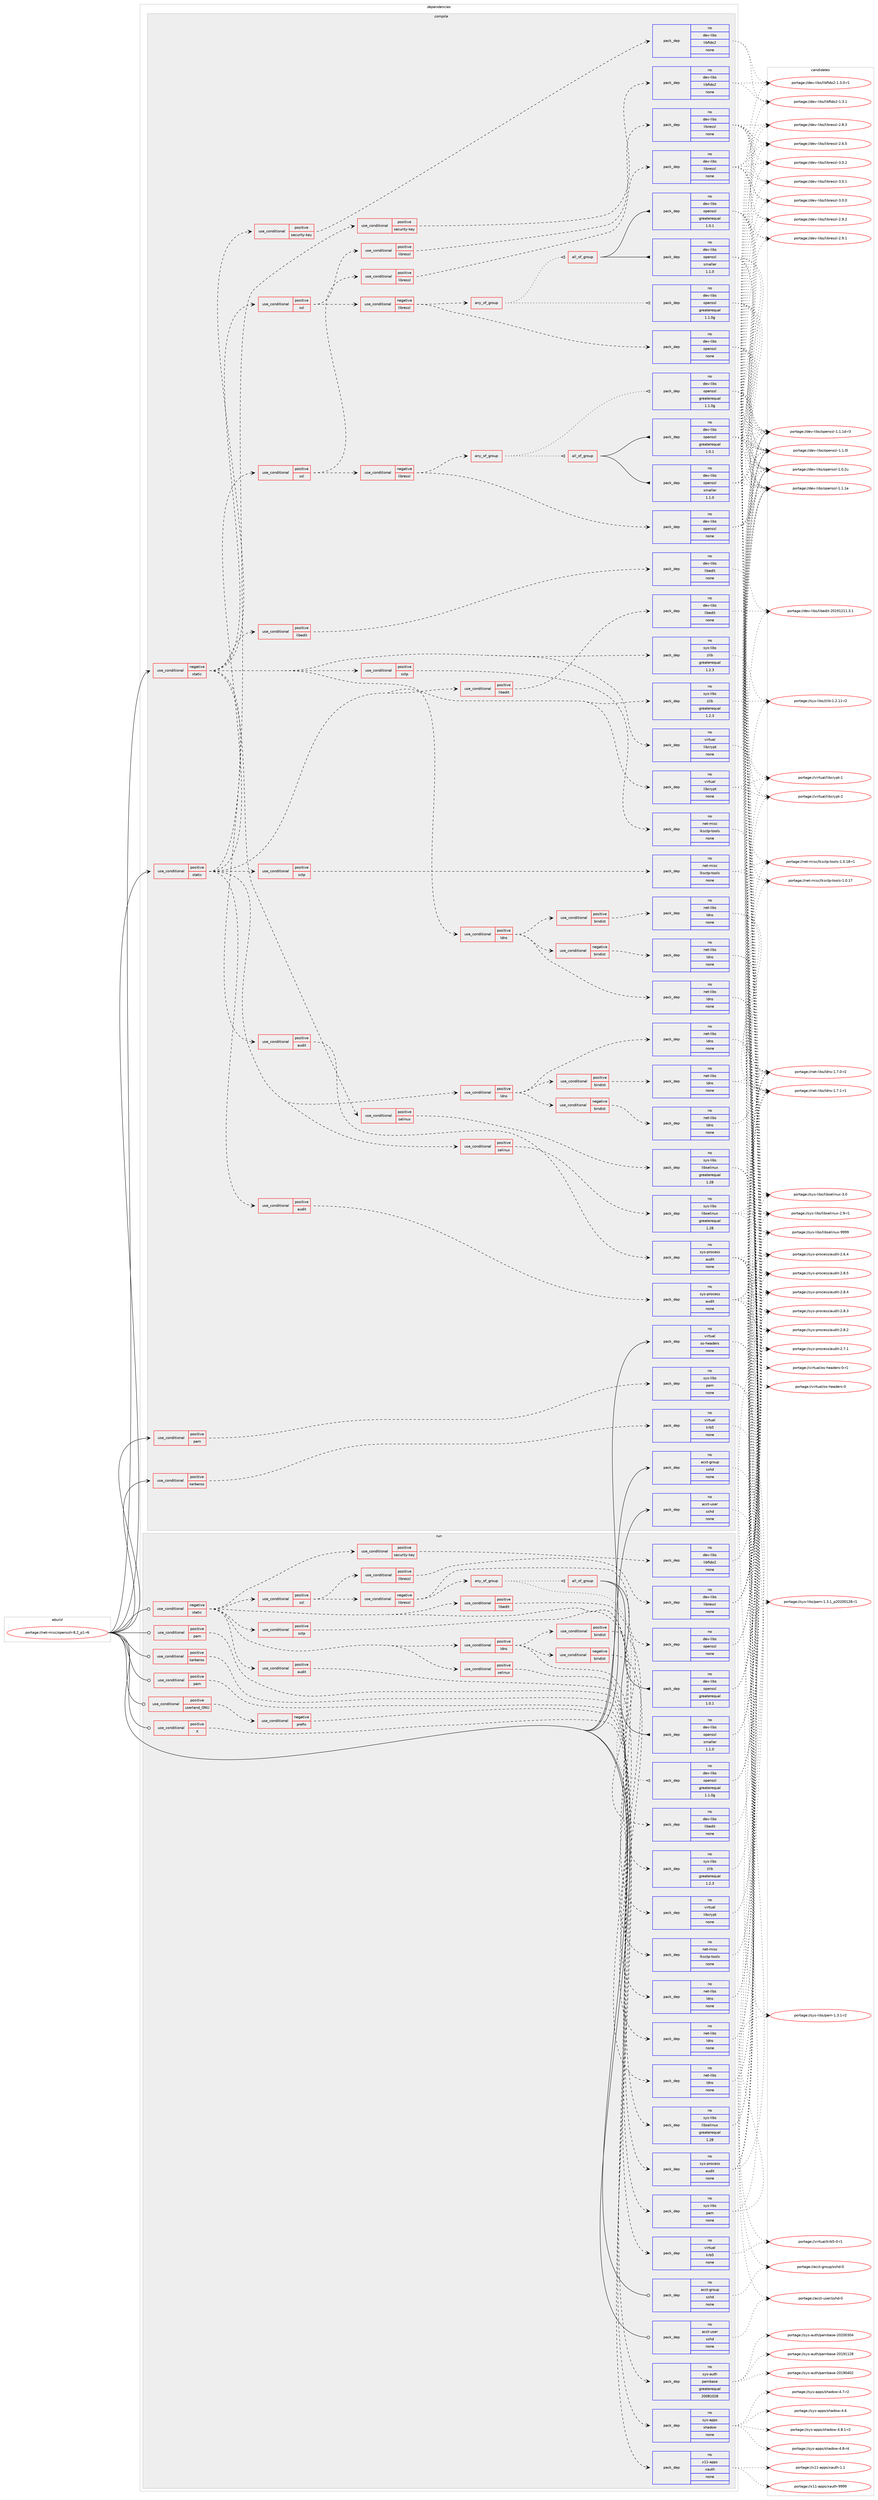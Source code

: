digraph prolog {

# *************
# Graph options
# *************

newrank=true;
concentrate=true;
compound=true;
graph [rankdir=LR,fontname=Helvetica,fontsize=10,ranksep=1.5];#, ranksep=2.5, nodesep=0.2];
edge  [arrowhead=vee];
node  [fontname=Helvetica,fontsize=10];

# **********
# The ebuild
# **********

subgraph cluster_leftcol {
color=gray;
rank=same;
label=<<i>ebuild</i>>;
id [label="portage://net-misc/openssh-8.2_p1-r6", color=red, width=4, href="../net-misc/openssh-8.2_p1-r6.svg"];
}

# ****************
# The dependencies
# ****************

subgraph cluster_midcol {
color=gray;
label=<<i>dependencies</i>>;
subgraph cluster_compile {
fillcolor="#eeeeee";
style=filled;
label=<<i>compile</i>>;
subgraph cond3940 {
dependency20961 [label=<<TABLE BORDER="0" CELLBORDER="1" CELLSPACING="0" CELLPADDING="4"><TR><TD ROWSPAN="3" CELLPADDING="10">use_conditional</TD></TR><TR><TD>negative</TD></TR><TR><TD>static</TD></TR></TABLE>>, shape=none, color=red];
subgraph cond3941 {
dependency20962 [label=<<TABLE BORDER="0" CELLBORDER="1" CELLSPACING="0" CELLPADDING="4"><TR><TD ROWSPAN="3" CELLPADDING="10">use_conditional</TD></TR><TR><TD>positive</TD></TR><TR><TD>audit</TD></TR></TABLE>>, shape=none, color=red];
subgraph pack16782 {
dependency20963 [label=<<TABLE BORDER="0" CELLBORDER="1" CELLSPACING="0" CELLPADDING="4" WIDTH="220"><TR><TD ROWSPAN="6" CELLPADDING="30">pack_dep</TD></TR><TR><TD WIDTH="110">no</TD></TR><TR><TD>sys-process</TD></TR><TR><TD>audit</TD></TR><TR><TD>none</TD></TR><TR><TD></TD></TR></TABLE>>, shape=none, color=blue];
}
dependency20962:e -> dependency20963:w [weight=20,style="dashed",arrowhead="vee"];
}
dependency20961:e -> dependency20962:w [weight=20,style="dashed",arrowhead="vee"];
subgraph cond3942 {
dependency20964 [label=<<TABLE BORDER="0" CELLBORDER="1" CELLSPACING="0" CELLPADDING="4"><TR><TD ROWSPAN="3" CELLPADDING="10">use_conditional</TD></TR><TR><TD>positive</TD></TR><TR><TD>ldns</TD></TR></TABLE>>, shape=none, color=red];
subgraph pack16783 {
dependency20965 [label=<<TABLE BORDER="0" CELLBORDER="1" CELLSPACING="0" CELLPADDING="4" WIDTH="220"><TR><TD ROWSPAN="6" CELLPADDING="30">pack_dep</TD></TR><TR><TD WIDTH="110">no</TD></TR><TR><TD>net-libs</TD></TR><TR><TD>ldns</TD></TR><TR><TD>none</TD></TR><TR><TD></TD></TR></TABLE>>, shape=none, color=blue];
}
dependency20964:e -> dependency20965:w [weight=20,style="dashed",arrowhead="vee"];
subgraph cond3943 {
dependency20966 [label=<<TABLE BORDER="0" CELLBORDER="1" CELLSPACING="0" CELLPADDING="4"><TR><TD ROWSPAN="3" CELLPADDING="10">use_conditional</TD></TR><TR><TD>negative</TD></TR><TR><TD>bindist</TD></TR></TABLE>>, shape=none, color=red];
subgraph pack16784 {
dependency20967 [label=<<TABLE BORDER="0" CELLBORDER="1" CELLSPACING="0" CELLPADDING="4" WIDTH="220"><TR><TD ROWSPAN="6" CELLPADDING="30">pack_dep</TD></TR><TR><TD WIDTH="110">no</TD></TR><TR><TD>net-libs</TD></TR><TR><TD>ldns</TD></TR><TR><TD>none</TD></TR><TR><TD></TD></TR></TABLE>>, shape=none, color=blue];
}
dependency20966:e -> dependency20967:w [weight=20,style="dashed",arrowhead="vee"];
}
dependency20964:e -> dependency20966:w [weight=20,style="dashed",arrowhead="vee"];
subgraph cond3944 {
dependency20968 [label=<<TABLE BORDER="0" CELLBORDER="1" CELLSPACING="0" CELLPADDING="4"><TR><TD ROWSPAN="3" CELLPADDING="10">use_conditional</TD></TR><TR><TD>positive</TD></TR><TR><TD>bindist</TD></TR></TABLE>>, shape=none, color=red];
subgraph pack16785 {
dependency20969 [label=<<TABLE BORDER="0" CELLBORDER="1" CELLSPACING="0" CELLPADDING="4" WIDTH="220"><TR><TD ROWSPAN="6" CELLPADDING="30">pack_dep</TD></TR><TR><TD WIDTH="110">no</TD></TR><TR><TD>net-libs</TD></TR><TR><TD>ldns</TD></TR><TR><TD>none</TD></TR><TR><TD></TD></TR></TABLE>>, shape=none, color=blue];
}
dependency20968:e -> dependency20969:w [weight=20,style="dashed",arrowhead="vee"];
}
dependency20964:e -> dependency20968:w [weight=20,style="dashed",arrowhead="vee"];
}
dependency20961:e -> dependency20964:w [weight=20,style="dashed",arrowhead="vee"];
subgraph cond3945 {
dependency20970 [label=<<TABLE BORDER="0" CELLBORDER="1" CELLSPACING="0" CELLPADDING="4"><TR><TD ROWSPAN="3" CELLPADDING="10">use_conditional</TD></TR><TR><TD>positive</TD></TR><TR><TD>libedit</TD></TR></TABLE>>, shape=none, color=red];
subgraph pack16786 {
dependency20971 [label=<<TABLE BORDER="0" CELLBORDER="1" CELLSPACING="0" CELLPADDING="4" WIDTH="220"><TR><TD ROWSPAN="6" CELLPADDING="30">pack_dep</TD></TR><TR><TD WIDTH="110">no</TD></TR><TR><TD>dev-libs</TD></TR><TR><TD>libedit</TD></TR><TR><TD>none</TD></TR><TR><TD></TD></TR></TABLE>>, shape=none, color=blue];
}
dependency20970:e -> dependency20971:w [weight=20,style="dashed",arrowhead="vee"];
}
dependency20961:e -> dependency20970:w [weight=20,style="dashed",arrowhead="vee"];
subgraph cond3946 {
dependency20972 [label=<<TABLE BORDER="0" CELLBORDER="1" CELLSPACING="0" CELLPADDING="4"><TR><TD ROWSPAN="3" CELLPADDING="10">use_conditional</TD></TR><TR><TD>positive</TD></TR><TR><TD>sctp</TD></TR></TABLE>>, shape=none, color=red];
subgraph pack16787 {
dependency20973 [label=<<TABLE BORDER="0" CELLBORDER="1" CELLSPACING="0" CELLPADDING="4" WIDTH="220"><TR><TD ROWSPAN="6" CELLPADDING="30">pack_dep</TD></TR><TR><TD WIDTH="110">no</TD></TR><TR><TD>net-misc</TD></TR><TR><TD>lksctp-tools</TD></TR><TR><TD>none</TD></TR><TR><TD></TD></TR></TABLE>>, shape=none, color=blue];
}
dependency20972:e -> dependency20973:w [weight=20,style="dashed",arrowhead="vee"];
}
dependency20961:e -> dependency20972:w [weight=20,style="dashed",arrowhead="vee"];
subgraph cond3947 {
dependency20974 [label=<<TABLE BORDER="0" CELLBORDER="1" CELLSPACING="0" CELLPADDING="4"><TR><TD ROWSPAN="3" CELLPADDING="10">use_conditional</TD></TR><TR><TD>positive</TD></TR><TR><TD>security-key</TD></TR></TABLE>>, shape=none, color=red];
subgraph pack16788 {
dependency20975 [label=<<TABLE BORDER="0" CELLBORDER="1" CELLSPACING="0" CELLPADDING="4" WIDTH="220"><TR><TD ROWSPAN="6" CELLPADDING="30">pack_dep</TD></TR><TR><TD WIDTH="110">no</TD></TR><TR><TD>dev-libs</TD></TR><TR><TD>libfido2</TD></TR><TR><TD>none</TD></TR><TR><TD></TD></TR></TABLE>>, shape=none, color=blue];
}
dependency20974:e -> dependency20975:w [weight=20,style="dashed",arrowhead="vee"];
}
dependency20961:e -> dependency20974:w [weight=20,style="dashed",arrowhead="vee"];
subgraph cond3948 {
dependency20976 [label=<<TABLE BORDER="0" CELLBORDER="1" CELLSPACING="0" CELLPADDING="4"><TR><TD ROWSPAN="3" CELLPADDING="10">use_conditional</TD></TR><TR><TD>positive</TD></TR><TR><TD>selinux</TD></TR></TABLE>>, shape=none, color=red];
subgraph pack16789 {
dependency20977 [label=<<TABLE BORDER="0" CELLBORDER="1" CELLSPACING="0" CELLPADDING="4" WIDTH="220"><TR><TD ROWSPAN="6" CELLPADDING="30">pack_dep</TD></TR><TR><TD WIDTH="110">no</TD></TR><TR><TD>sys-libs</TD></TR><TR><TD>libselinux</TD></TR><TR><TD>greaterequal</TD></TR><TR><TD>1.28</TD></TR></TABLE>>, shape=none, color=blue];
}
dependency20976:e -> dependency20977:w [weight=20,style="dashed",arrowhead="vee"];
}
dependency20961:e -> dependency20976:w [weight=20,style="dashed",arrowhead="vee"];
subgraph cond3949 {
dependency20978 [label=<<TABLE BORDER="0" CELLBORDER="1" CELLSPACING="0" CELLPADDING="4"><TR><TD ROWSPAN="3" CELLPADDING="10">use_conditional</TD></TR><TR><TD>positive</TD></TR><TR><TD>ssl</TD></TR></TABLE>>, shape=none, color=red];
subgraph cond3950 {
dependency20979 [label=<<TABLE BORDER="0" CELLBORDER="1" CELLSPACING="0" CELLPADDING="4"><TR><TD ROWSPAN="3" CELLPADDING="10">use_conditional</TD></TR><TR><TD>negative</TD></TR><TR><TD>libressl</TD></TR></TABLE>>, shape=none, color=red];
subgraph any227 {
dependency20980 [label=<<TABLE BORDER="0" CELLBORDER="1" CELLSPACING="0" CELLPADDING="4"><TR><TD CELLPADDING="10">any_of_group</TD></TR></TABLE>>, shape=none, color=red];subgraph all15 {
dependency20981 [label=<<TABLE BORDER="0" CELLBORDER="1" CELLSPACING="0" CELLPADDING="4"><TR><TD CELLPADDING="10">all_of_group</TD></TR></TABLE>>, shape=none, color=red];subgraph pack16790 {
dependency20982 [label=<<TABLE BORDER="0" CELLBORDER="1" CELLSPACING="0" CELLPADDING="4" WIDTH="220"><TR><TD ROWSPAN="6" CELLPADDING="30">pack_dep</TD></TR><TR><TD WIDTH="110">no</TD></TR><TR><TD>dev-libs</TD></TR><TR><TD>openssl</TD></TR><TR><TD>greaterequal</TD></TR><TR><TD>1.0.1</TD></TR></TABLE>>, shape=none, color=blue];
}
dependency20981:e -> dependency20982:w [weight=20,style="solid",arrowhead="inv"];
subgraph pack16791 {
dependency20983 [label=<<TABLE BORDER="0" CELLBORDER="1" CELLSPACING="0" CELLPADDING="4" WIDTH="220"><TR><TD ROWSPAN="6" CELLPADDING="30">pack_dep</TD></TR><TR><TD WIDTH="110">no</TD></TR><TR><TD>dev-libs</TD></TR><TR><TD>openssl</TD></TR><TR><TD>smaller</TD></TR><TR><TD>1.1.0</TD></TR></TABLE>>, shape=none, color=blue];
}
dependency20981:e -> dependency20983:w [weight=20,style="solid",arrowhead="inv"];
}
dependency20980:e -> dependency20981:w [weight=20,style="dotted",arrowhead="oinv"];
subgraph pack16792 {
dependency20984 [label=<<TABLE BORDER="0" CELLBORDER="1" CELLSPACING="0" CELLPADDING="4" WIDTH="220"><TR><TD ROWSPAN="6" CELLPADDING="30">pack_dep</TD></TR><TR><TD WIDTH="110">no</TD></TR><TR><TD>dev-libs</TD></TR><TR><TD>openssl</TD></TR><TR><TD>greaterequal</TD></TR><TR><TD>1.1.0g</TD></TR></TABLE>>, shape=none, color=blue];
}
dependency20980:e -> dependency20984:w [weight=20,style="dotted",arrowhead="oinv"];
}
dependency20979:e -> dependency20980:w [weight=20,style="dashed",arrowhead="vee"];
subgraph pack16793 {
dependency20985 [label=<<TABLE BORDER="0" CELLBORDER="1" CELLSPACING="0" CELLPADDING="4" WIDTH="220"><TR><TD ROWSPAN="6" CELLPADDING="30">pack_dep</TD></TR><TR><TD WIDTH="110">no</TD></TR><TR><TD>dev-libs</TD></TR><TR><TD>openssl</TD></TR><TR><TD>none</TD></TR><TR><TD></TD></TR></TABLE>>, shape=none, color=blue];
}
dependency20979:e -> dependency20985:w [weight=20,style="dashed",arrowhead="vee"];
}
dependency20978:e -> dependency20979:w [weight=20,style="dashed",arrowhead="vee"];
subgraph cond3951 {
dependency20986 [label=<<TABLE BORDER="0" CELLBORDER="1" CELLSPACING="0" CELLPADDING="4"><TR><TD ROWSPAN="3" CELLPADDING="10">use_conditional</TD></TR><TR><TD>positive</TD></TR><TR><TD>libressl</TD></TR></TABLE>>, shape=none, color=red];
subgraph pack16794 {
dependency20987 [label=<<TABLE BORDER="0" CELLBORDER="1" CELLSPACING="0" CELLPADDING="4" WIDTH="220"><TR><TD ROWSPAN="6" CELLPADDING="30">pack_dep</TD></TR><TR><TD WIDTH="110">no</TD></TR><TR><TD>dev-libs</TD></TR><TR><TD>libressl</TD></TR><TR><TD>none</TD></TR><TR><TD></TD></TR></TABLE>>, shape=none, color=blue];
}
dependency20986:e -> dependency20987:w [weight=20,style="dashed",arrowhead="vee"];
}
dependency20978:e -> dependency20986:w [weight=20,style="dashed",arrowhead="vee"];
}
dependency20961:e -> dependency20978:w [weight=20,style="dashed",arrowhead="vee"];
subgraph pack16795 {
dependency20988 [label=<<TABLE BORDER="0" CELLBORDER="1" CELLSPACING="0" CELLPADDING="4" WIDTH="220"><TR><TD ROWSPAN="6" CELLPADDING="30">pack_dep</TD></TR><TR><TD WIDTH="110">no</TD></TR><TR><TD>virtual</TD></TR><TR><TD>libcrypt</TD></TR><TR><TD>none</TD></TR><TR><TD></TD></TR></TABLE>>, shape=none, color=blue];
}
dependency20961:e -> dependency20988:w [weight=20,style="dashed",arrowhead="vee"];
subgraph pack16796 {
dependency20989 [label=<<TABLE BORDER="0" CELLBORDER="1" CELLSPACING="0" CELLPADDING="4" WIDTH="220"><TR><TD ROWSPAN="6" CELLPADDING="30">pack_dep</TD></TR><TR><TD WIDTH="110">no</TD></TR><TR><TD>sys-libs</TD></TR><TR><TD>zlib</TD></TR><TR><TD>greaterequal</TD></TR><TR><TD>1.2.3</TD></TR></TABLE>>, shape=none, color=blue];
}
dependency20961:e -> dependency20989:w [weight=20,style="dashed",arrowhead="vee"];
}
id:e -> dependency20961:w [weight=20,style="solid",arrowhead="vee"];
subgraph cond3952 {
dependency20990 [label=<<TABLE BORDER="0" CELLBORDER="1" CELLSPACING="0" CELLPADDING="4"><TR><TD ROWSPAN="3" CELLPADDING="10">use_conditional</TD></TR><TR><TD>positive</TD></TR><TR><TD>kerberos</TD></TR></TABLE>>, shape=none, color=red];
subgraph pack16797 {
dependency20991 [label=<<TABLE BORDER="0" CELLBORDER="1" CELLSPACING="0" CELLPADDING="4" WIDTH="220"><TR><TD ROWSPAN="6" CELLPADDING="30">pack_dep</TD></TR><TR><TD WIDTH="110">no</TD></TR><TR><TD>virtual</TD></TR><TR><TD>krb5</TD></TR><TR><TD>none</TD></TR><TR><TD></TD></TR></TABLE>>, shape=none, color=blue];
}
dependency20990:e -> dependency20991:w [weight=20,style="dashed",arrowhead="vee"];
}
id:e -> dependency20990:w [weight=20,style="solid",arrowhead="vee"];
subgraph cond3953 {
dependency20992 [label=<<TABLE BORDER="0" CELLBORDER="1" CELLSPACING="0" CELLPADDING="4"><TR><TD ROWSPAN="3" CELLPADDING="10">use_conditional</TD></TR><TR><TD>positive</TD></TR><TR><TD>pam</TD></TR></TABLE>>, shape=none, color=red];
subgraph pack16798 {
dependency20993 [label=<<TABLE BORDER="0" CELLBORDER="1" CELLSPACING="0" CELLPADDING="4" WIDTH="220"><TR><TD ROWSPAN="6" CELLPADDING="30">pack_dep</TD></TR><TR><TD WIDTH="110">no</TD></TR><TR><TD>sys-libs</TD></TR><TR><TD>pam</TD></TR><TR><TD>none</TD></TR><TR><TD></TD></TR></TABLE>>, shape=none, color=blue];
}
dependency20992:e -> dependency20993:w [weight=20,style="dashed",arrowhead="vee"];
}
id:e -> dependency20992:w [weight=20,style="solid",arrowhead="vee"];
subgraph cond3954 {
dependency20994 [label=<<TABLE BORDER="0" CELLBORDER="1" CELLSPACING="0" CELLPADDING="4"><TR><TD ROWSPAN="3" CELLPADDING="10">use_conditional</TD></TR><TR><TD>positive</TD></TR><TR><TD>static</TD></TR></TABLE>>, shape=none, color=red];
subgraph cond3955 {
dependency20995 [label=<<TABLE BORDER="0" CELLBORDER="1" CELLSPACING="0" CELLPADDING="4"><TR><TD ROWSPAN="3" CELLPADDING="10">use_conditional</TD></TR><TR><TD>positive</TD></TR><TR><TD>audit</TD></TR></TABLE>>, shape=none, color=red];
subgraph pack16799 {
dependency20996 [label=<<TABLE BORDER="0" CELLBORDER="1" CELLSPACING="0" CELLPADDING="4" WIDTH="220"><TR><TD ROWSPAN="6" CELLPADDING="30">pack_dep</TD></TR><TR><TD WIDTH="110">no</TD></TR><TR><TD>sys-process</TD></TR><TR><TD>audit</TD></TR><TR><TD>none</TD></TR><TR><TD></TD></TR></TABLE>>, shape=none, color=blue];
}
dependency20995:e -> dependency20996:w [weight=20,style="dashed",arrowhead="vee"];
}
dependency20994:e -> dependency20995:w [weight=20,style="dashed",arrowhead="vee"];
subgraph cond3956 {
dependency20997 [label=<<TABLE BORDER="0" CELLBORDER="1" CELLSPACING="0" CELLPADDING="4"><TR><TD ROWSPAN="3" CELLPADDING="10">use_conditional</TD></TR><TR><TD>positive</TD></TR><TR><TD>ldns</TD></TR></TABLE>>, shape=none, color=red];
subgraph pack16800 {
dependency20998 [label=<<TABLE BORDER="0" CELLBORDER="1" CELLSPACING="0" CELLPADDING="4" WIDTH="220"><TR><TD ROWSPAN="6" CELLPADDING="30">pack_dep</TD></TR><TR><TD WIDTH="110">no</TD></TR><TR><TD>net-libs</TD></TR><TR><TD>ldns</TD></TR><TR><TD>none</TD></TR><TR><TD></TD></TR></TABLE>>, shape=none, color=blue];
}
dependency20997:e -> dependency20998:w [weight=20,style="dashed",arrowhead="vee"];
subgraph cond3957 {
dependency20999 [label=<<TABLE BORDER="0" CELLBORDER="1" CELLSPACING="0" CELLPADDING="4"><TR><TD ROWSPAN="3" CELLPADDING="10">use_conditional</TD></TR><TR><TD>negative</TD></TR><TR><TD>bindist</TD></TR></TABLE>>, shape=none, color=red];
subgraph pack16801 {
dependency21000 [label=<<TABLE BORDER="0" CELLBORDER="1" CELLSPACING="0" CELLPADDING="4" WIDTH="220"><TR><TD ROWSPAN="6" CELLPADDING="30">pack_dep</TD></TR><TR><TD WIDTH="110">no</TD></TR><TR><TD>net-libs</TD></TR><TR><TD>ldns</TD></TR><TR><TD>none</TD></TR><TR><TD></TD></TR></TABLE>>, shape=none, color=blue];
}
dependency20999:e -> dependency21000:w [weight=20,style="dashed",arrowhead="vee"];
}
dependency20997:e -> dependency20999:w [weight=20,style="dashed",arrowhead="vee"];
subgraph cond3958 {
dependency21001 [label=<<TABLE BORDER="0" CELLBORDER="1" CELLSPACING="0" CELLPADDING="4"><TR><TD ROWSPAN="3" CELLPADDING="10">use_conditional</TD></TR><TR><TD>positive</TD></TR><TR><TD>bindist</TD></TR></TABLE>>, shape=none, color=red];
subgraph pack16802 {
dependency21002 [label=<<TABLE BORDER="0" CELLBORDER="1" CELLSPACING="0" CELLPADDING="4" WIDTH="220"><TR><TD ROWSPAN="6" CELLPADDING="30">pack_dep</TD></TR><TR><TD WIDTH="110">no</TD></TR><TR><TD>net-libs</TD></TR><TR><TD>ldns</TD></TR><TR><TD>none</TD></TR><TR><TD></TD></TR></TABLE>>, shape=none, color=blue];
}
dependency21001:e -> dependency21002:w [weight=20,style="dashed",arrowhead="vee"];
}
dependency20997:e -> dependency21001:w [weight=20,style="dashed",arrowhead="vee"];
}
dependency20994:e -> dependency20997:w [weight=20,style="dashed",arrowhead="vee"];
subgraph cond3959 {
dependency21003 [label=<<TABLE BORDER="0" CELLBORDER="1" CELLSPACING="0" CELLPADDING="4"><TR><TD ROWSPAN="3" CELLPADDING="10">use_conditional</TD></TR><TR><TD>positive</TD></TR><TR><TD>libedit</TD></TR></TABLE>>, shape=none, color=red];
subgraph pack16803 {
dependency21004 [label=<<TABLE BORDER="0" CELLBORDER="1" CELLSPACING="0" CELLPADDING="4" WIDTH="220"><TR><TD ROWSPAN="6" CELLPADDING="30">pack_dep</TD></TR><TR><TD WIDTH="110">no</TD></TR><TR><TD>dev-libs</TD></TR><TR><TD>libedit</TD></TR><TR><TD>none</TD></TR><TR><TD></TD></TR></TABLE>>, shape=none, color=blue];
}
dependency21003:e -> dependency21004:w [weight=20,style="dashed",arrowhead="vee"];
}
dependency20994:e -> dependency21003:w [weight=20,style="dashed",arrowhead="vee"];
subgraph cond3960 {
dependency21005 [label=<<TABLE BORDER="0" CELLBORDER="1" CELLSPACING="0" CELLPADDING="4"><TR><TD ROWSPAN="3" CELLPADDING="10">use_conditional</TD></TR><TR><TD>positive</TD></TR><TR><TD>sctp</TD></TR></TABLE>>, shape=none, color=red];
subgraph pack16804 {
dependency21006 [label=<<TABLE BORDER="0" CELLBORDER="1" CELLSPACING="0" CELLPADDING="4" WIDTH="220"><TR><TD ROWSPAN="6" CELLPADDING="30">pack_dep</TD></TR><TR><TD WIDTH="110">no</TD></TR><TR><TD>net-misc</TD></TR><TR><TD>lksctp-tools</TD></TR><TR><TD>none</TD></TR><TR><TD></TD></TR></TABLE>>, shape=none, color=blue];
}
dependency21005:e -> dependency21006:w [weight=20,style="dashed",arrowhead="vee"];
}
dependency20994:e -> dependency21005:w [weight=20,style="dashed",arrowhead="vee"];
subgraph cond3961 {
dependency21007 [label=<<TABLE BORDER="0" CELLBORDER="1" CELLSPACING="0" CELLPADDING="4"><TR><TD ROWSPAN="3" CELLPADDING="10">use_conditional</TD></TR><TR><TD>positive</TD></TR><TR><TD>security-key</TD></TR></TABLE>>, shape=none, color=red];
subgraph pack16805 {
dependency21008 [label=<<TABLE BORDER="0" CELLBORDER="1" CELLSPACING="0" CELLPADDING="4" WIDTH="220"><TR><TD ROWSPAN="6" CELLPADDING="30">pack_dep</TD></TR><TR><TD WIDTH="110">no</TD></TR><TR><TD>dev-libs</TD></TR><TR><TD>libfido2</TD></TR><TR><TD>none</TD></TR><TR><TD></TD></TR></TABLE>>, shape=none, color=blue];
}
dependency21007:e -> dependency21008:w [weight=20,style="dashed",arrowhead="vee"];
}
dependency20994:e -> dependency21007:w [weight=20,style="dashed",arrowhead="vee"];
subgraph cond3962 {
dependency21009 [label=<<TABLE BORDER="0" CELLBORDER="1" CELLSPACING="0" CELLPADDING="4"><TR><TD ROWSPAN="3" CELLPADDING="10">use_conditional</TD></TR><TR><TD>positive</TD></TR><TR><TD>selinux</TD></TR></TABLE>>, shape=none, color=red];
subgraph pack16806 {
dependency21010 [label=<<TABLE BORDER="0" CELLBORDER="1" CELLSPACING="0" CELLPADDING="4" WIDTH="220"><TR><TD ROWSPAN="6" CELLPADDING="30">pack_dep</TD></TR><TR><TD WIDTH="110">no</TD></TR><TR><TD>sys-libs</TD></TR><TR><TD>libselinux</TD></TR><TR><TD>greaterequal</TD></TR><TR><TD>1.28</TD></TR></TABLE>>, shape=none, color=blue];
}
dependency21009:e -> dependency21010:w [weight=20,style="dashed",arrowhead="vee"];
}
dependency20994:e -> dependency21009:w [weight=20,style="dashed",arrowhead="vee"];
subgraph cond3963 {
dependency21011 [label=<<TABLE BORDER="0" CELLBORDER="1" CELLSPACING="0" CELLPADDING="4"><TR><TD ROWSPAN="3" CELLPADDING="10">use_conditional</TD></TR><TR><TD>positive</TD></TR><TR><TD>ssl</TD></TR></TABLE>>, shape=none, color=red];
subgraph cond3964 {
dependency21012 [label=<<TABLE BORDER="0" CELLBORDER="1" CELLSPACING="0" CELLPADDING="4"><TR><TD ROWSPAN="3" CELLPADDING="10">use_conditional</TD></TR><TR><TD>negative</TD></TR><TR><TD>libressl</TD></TR></TABLE>>, shape=none, color=red];
subgraph any228 {
dependency21013 [label=<<TABLE BORDER="0" CELLBORDER="1" CELLSPACING="0" CELLPADDING="4"><TR><TD CELLPADDING="10">any_of_group</TD></TR></TABLE>>, shape=none, color=red];subgraph all16 {
dependency21014 [label=<<TABLE BORDER="0" CELLBORDER="1" CELLSPACING="0" CELLPADDING="4"><TR><TD CELLPADDING="10">all_of_group</TD></TR></TABLE>>, shape=none, color=red];subgraph pack16807 {
dependency21015 [label=<<TABLE BORDER="0" CELLBORDER="1" CELLSPACING="0" CELLPADDING="4" WIDTH="220"><TR><TD ROWSPAN="6" CELLPADDING="30">pack_dep</TD></TR><TR><TD WIDTH="110">no</TD></TR><TR><TD>dev-libs</TD></TR><TR><TD>openssl</TD></TR><TR><TD>greaterequal</TD></TR><TR><TD>1.0.1</TD></TR></TABLE>>, shape=none, color=blue];
}
dependency21014:e -> dependency21015:w [weight=20,style="solid",arrowhead="inv"];
subgraph pack16808 {
dependency21016 [label=<<TABLE BORDER="0" CELLBORDER="1" CELLSPACING="0" CELLPADDING="4" WIDTH="220"><TR><TD ROWSPAN="6" CELLPADDING="30">pack_dep</TD></TR><TR><TD WIDTH="110">no</TD></TR><TR><TD>dev-libs</TD></TR><TR><TD>openssl</TD></TR><TR><TD>smaller</TD></TR><TR><TD>1.1.0</TD></TR></TABLE>>, shape=none, color=blue];
}
dependency21014:e -> dependency21016:w [weight=20,style="solid",arrowhead="inv"];
}
dependency21013:e -> dependency21014:w [weight=20,style="dotted",arrowhead="oinv"];
subgraph pack16809 {
dependency21017 [label=<<TABLE BORDER="0" CELLBORDER="1" CELLSPACING="0" CELLPADDING="4" WIDTH="220"><TR><TD ROWSPAN="6" CELLPADDING="30">pack_dep</TD></TR><TR><TD WIDTH="110">no</TD></TR><TR><TD>dev-libs</TD></TR><TR><TD>openssl</TD></TR><TR><TD>greaterequal</TD></TR><TR><TD>1.1.0g</TD></TR></TABLE>>, shape=none, color=blue];
}
dependency21013:e -> dependency21017:w [weight=20,style="dotted",arrowhead="oinv"];
}
dependency21012:e -> dependency21013:w [weight=20,style="dashed",arrowhead="vee"];
subgraph pack16810 {
dependency21018 [label=<<TABLE BORDER="0" CELLBORDER="1" CELLSPACING="0" CELLPADDING="4" WIDTH="220"><TR><TD ROWSPAN="6" CELLPADDING="30">pack_dep</TD></TR><TR><TD WIDTH="110">no</TD></TR><TR><TD>dev-libs</TD></TR><TR><TD>openssl</TD></TR><TR><TD>none</TD></TR><TR><TD></TD></TR></TABLE>>, shape=none, color=blue];
}
dependency21012:e -> dependency21018:w [weight=20,style="dashed",arrowhead="vee"];
}
dependency21011:e -> dependency21012:w [weight=20,style="dashed",arrowhead="vee"];
subgraph cond3965 {
dependency21019 [label=<<TABLE BORDER="0" CELLBORDER="1" CELLSPACING="0" CELLPADDING="4"><TR><TD ROWSPAN="3" CELLPADDING="10">use_conditional</TD></TR><TR><TD>positive</TD></TR><TR><TD>libressl</TD></TR></TABLE>>, shape=none, color=red];
subgraph pack16811 {
dependency21020 [label=<<TABLE BORDER="0" CELLBORDER="1" CELLSPACING="0" CELLPADDING="4" WIDTH="220"><TR><TD ROWSPAN="6" CELLPADDING="30">pack_dep</TD></TR><TR><TD WIDTH="110">no</TD></TR><TR><TD>dev-libs</TD></TR><TR><TD>libressl</TD></TR><TR><TD>none</TD></TR><TR><TD></TD></TR></TABLE>>, shape=none, color=blue];
}
dependency21019:e -> dependency21020:w [weight=20,style="dashed",arrowhead="vee"];
}
dependency21011:e -> dependency21019:w [weight=20,style="dashed",arrowhead="vee"];
}
dependency20994:e -> dependency21011:w [weight=20,style="dashed",arrowhead="vee"];
subgraph pack16812 {
dependency21021 [label=<<TABLE BORDER="0" CELLBORDER="1" CELLSPACING="0" CELLPADDING="4" WIDTH="220"><TR><TD ROWSPAN="6" CELLPADDING="30">pack_dep</TD></TR><TR><TD WIDTH="110">no</TD></TR><TR><TD>virtual</TD></TR><TR><TD>libcrypt</TD></TR><TR><TD>none</TD></TR><TR><TD></TD></TR></TABLE>>, shape=none, color=blue];
}
dependency20994:e -> dependency21021:w [weight=20,style="dashed",arrowhead="vee"];
subgraph pack16813 {
dependency21022 [label=<<TABLE BORDER="0" CELLBORDER="1" CELLSPACING="0" CELLPADDING="4" WIDTH="220"><TR><TD ROWSPAN="6" CELLPADDING="30">pack_dep</TD></TR><TR><TD WIDTH="110">no</TD></TR><TR><TD>sys-libs</TD></TR><TR><TD>zlib</TD></TR><TR><TD>greaterequal</TD></TR><TR><TD>1.2.3</TD></TR></TABLE>>, shape=none, color=blue];
}
dependency20994:e -> dependency21022:w [weight=20,style="dashed",arrowhead="vee"];
}
id:e -> dependency20994:w [weight=20,style="solid",arrowhead="vee"];
subgraph pack16814 {
dependency21023 [label=<<TABLE BORDER="0" CELLBORDER="1" CELLSPACING="0" CELLPADDING="4" WIDTH="220"><TR><TD ROWSPAN="6" CELLPADDING="30">pack_dep</TD></TR><TR><TD WIDTH="110">no</TD></TR><TR><TD>acct-group</TD></TR><TR><TD>sshd</TD></TR><TR><TD>none</TD></TR><TR><TD></TD></TR></TABLE>>, shape=none, color=blue];
}
id:e -> dependency21023:w [weight=20,style="solid",arrowhead="vee"];
subgraph pack16815 {
dependency21024 [label=<<TABLE BORDER="0" CELLBORDER="1" CELLSPACING="0" CELLPADDING="4" WIDTH="220"><TR><TD ROWSPAN="6" CELLPADDING="30">pack_dep</TD></TR><TR><TD WIDTH="110">no</TD></TR><TR><TD>acct-user</TD></TR><TR><TD>sshd</TD></TR><TR><TD>none</TD></TR><TR><TD></TD></TR></TABLE>>, shape=none, color=blue];
}
id:e -> dependency21024:w [weight=20,style="solid",arrowhead="vee"];
subgraph pack16816 {
dependency21025 [label=<<TABLE BORDER="0" CELLBORDER="1" CELLSPACING="0" CELLPADDING="4" WIDTH="220"><TR><TD ROWSPAN="6" CELLPADDING="30">pack_dep</TD></TR><TR><TD WIDTH="110">no</TD></TR><TR><TD>virtual</TD></TR><TR><TD>os-headers</TD></TR><TR><TD>none</TD></TR><TR><TD></TD></TR></TABLE>>, shape=none, color=blue];
}
id:e -> dependency21025:w [weight=20,style="solid",arrowhead="vee"];
}
subgraph cluster_compileandrun {
fillcolor="#eeeeee";
style=filled;
label=<<i>compile and run</i>>;
}
subgraph cluster_run {
fillcolor="#eeeeee";
style=filled;
label=<<i>run</i>>;
subgraph cond3966 {
dependency21026 [label=<<TABLE BORDER="0" CELLBORDER="1" CELLSPACING="0" CELLPADDING="4"><TR><TD ROWSPAN="3" CELLPADDING="10">use_conditional</TD></TR><TR><TD>negative</TD></TR><TR><TD>static</TD></TR></TABLE>>, shape=none, color=red];
subgraph cond3967 {
dependency21027 [label=<<TABLE BORDER="0" CELLBORDER="1" CELLSPACING="0" CELLPADDING="4"><TR><TD ROWSPAN="3" CELLPADDING="10">use_conditional</TD></TR><TR><TD>positive</TD></TR><TR><TD>audit</TD></TR></TABLE>>, shape=none, color=red];
subgraph pack16817 {
dependency21028 [label=<<TABLE BORDER="0" CELLBORDER="1" CELLSPACING="0" CELLPADDING="4" WIDTH="220"><TR><TD ROWSPAN="6" CELLPADDING="30">pack_dep</TD></TR><TR><TD WIDTH="110">no</TD></TR><TR><TD>sys-process</TD></TR><TR><TD>audit</TD></TR><TR><TD>none</TD></TR><TR><TD></TD></TR></TABLE>>, shape=none, color=blue];
}
dependency21027:e -> dependency21028:w [weight=20,style="dashed",arrowhead="vee"];
}
dependency21026:e -> dependency21027:w [weight=20,style="dashed",arrowhead="vee"];
subgraph cond3968 {
dependency21029 [label=<<TABLE BORDER="0" CELLBORDER="1" CELLSPACING="0" CELLPADDING="4"><TR><TD ROWSPAN="3" CELLPADDING="10">use_conditional</TD></TR><TR><TD>positive</TD></TR><TR><TD>ldns</TD></TR></TABLE>>, shape=none, color=red];
subgraph pack16818 {
dependency21030 [label=<<TABLE BORDER="0" CELLBORDER="1" CELLSPACING="0" CELLPADDING="4" WIDTH="220"><TR><TD ROWSPAN="6" CELLPADDING="30">pack_dep</TD></TR><TR><TD WIDTH="110">no</TD></TR><TR><TD>net-libs</TD></TR><TR><TD>ldns</TD></TR><TR><TD>none</TD></TR><TR><TD></TD></TR></TABLE>>, shape=none, color=blue];
}
dependency21029:e -> dependency21030:w [weight=20,style="dashed",arrowhead="vee"];
subgraph cond3969 {
dependency21031 [label=<<TABLE BORDER="0" CELLBORDER="1" CELLSPACING="0" CELLPADDING="4"><TR><TD ROWSPAN="3" CELLPADDING="10">use_conditional</TD></TR><TR><TD>negative</TD></TR><TR><TD>bindist</TD></TR></TABLE>>, shape=none, color=red];
subgraph pack16819 {
dependency21032 [label=<<TABLE BORDER="0" CELLBORDER="1" CELLSPACING="0" CELLPADDING="4" WIDTH="220"><TR><TD ROWSPAN="6" CELLPADDING="30">pack_dep</TD></TR><TR><TD WIDTH="110">no</TD></TR><TR><TD>net-libs</TD></TR><TR><TD>ldns</TD></TR><TR><TD>none</TD></TR><TR><TD></TD></TR></TABLE>>, shape=none, color=blue];
}
dependency21031:e -> dependency21032:w [weight=20,style="dashed",arrowhead="vee"];
}
dependency21029:e -> dependency21031:w [weight=20,style="dashed",arrowhead="vee"];
subgraph cond3970 {
dependency21033 [label=<<TABLE BORDER="0" CELLBORDER="1" CELLSPACING="0" CELLPADDING="4"><TR><TD ROWSPAN="3" CELLPADDING="10">use_conditional</TD></TR><TR><TD>positive</TD></TR><TR><TD>bindist</TD></TR></TABLE>>, shape=none, color=red];
subgraph pack16820 {
dependency21034 [label=<<TABLE BORDER="0" CELLBORDER="1" CELLSPACING="0" CELLPADDING="4" WIDTH="220"><TR><TD ROWSPAN="6" CELLPADDING="30">pack_dep</TD></TR><TR><TD WIDTH="110">no</TD></TR><TR><TD>net-libs</TD></TR><TR><TD>ldns</TD></TR><TR><TD>none</TD></TR><TR><TD></TD></TR></TABLE>>, shape=none, color=blue];
}
dependency21033:e -> dependency21034:w [weight=20,style="dashed",arrowhead="vee"];
}
dependency21029:e -> dependency21033:w [weight=20,style="dashed",arrowhead="vee"];
}
dependency21026:e -> dependency21029:w [weight=20,style="dashed",arrowhead="vee"];
subgraph cond3971 {
dependency21035 [label=<<TABLE BORDER="0" CELLBORDER="1" CELLSPACING="0" CELLPADDING="4"><TR><TD ROWSPAN="3" CELLPADDING="10">use_conditional</TD></TR><TR><TD>positive</TD></TR><TR><TD>libedit</TD></TR></TABLE>>, shape=none, color=red];
subgraph pack16821 {
dependency21036 [label=<<TABLE BORDER="0" CELLBORDER="1" CELLSPACING="0" CELLPADDING="4" WIDTH="220"><TR><TD ROWSPAN="6" CELLPADDING="30">pack_dep</TD></TR><TR><TD WIDTH="110">no</TD></TR><TR><TD>dev-libs</TD></TR><TR><TD>libedit</TD></TR><TR><TD>none</TD></TR><TR><TD></TD></TR></TABLE>>, shape=none, color=blue];
}
dependency21035:e -> dependency21036:w [weight=20,style="dashed",arrowhead="vee"];
}
dependency21026:e -> dependency21035:w [weight=20,style="dashed",arrowhead="vee"];
subgraph cond3972 {
dependency21037 [label=<<TABLE BORDER="0" CELLBORDER="1" CELLSPACING="0" CELLPADDING="4"><TR><TD ROWSPAN="3" CELLPADDING="10">use_conditional</TD></TR><TR><TD>positive</TD></TR><TR><TD>sctp</TD></TR></TABLE>>, shape=none, color=red];
subgraph pack16822 {
dependency21038 [label=<<TABLE BORDER="0" CELLBORDER="1" CELLSPACING="0" CELLPADDING="4" WIDTH="220"><TR><TD ROWSPAN="6" CELLPADDING="30">pack_dep</TD></TR><TR><TD WIDTH="110">no</TD></TR><TR><TD>net-misc</TD></TR><TR><TD>lksctp-tools</TD></TR><TR><TD>none</TD></TR><TR><TD></TD></TR></TABLE>>, shape=none, color=blue];
}
dependency21037:e -> dependency21038:w [weight=20,style="dashed",arrowhead="vee"];
}
dependency21026:e -> dependency21037:w [weight=20,style="dashed",arrowhead="vee"];
subgraph cond3973 {
dependency21039 [label=<<TABLE BORDER="0" CELLBORDER="1" CELLSPACING="0" CELLPADDING="4"><TR><TD ROWSPAN="3" CELLPADDING="10">use_conditional</TD></TR><TR><TD>positive</TD></TR><TR><TD>security-key</TD></TR></TABLE>>, shape=none, color=red];
subgraph pack16823 {
dependency21040 [label=<<TABLE BORDER="0" CELLBORDER="1" CELLSPACING="0" CELLPADDING="4" WIDTH="220"><TR><TD ROWSPAN="6" CELLPADDING="30">pack_dep</TD></TR><TR><TD WIDTH="110">no</TD></TR><TR><TD>dev-libs</TD></TR><TR><TD>libfido2</TD></TR><TR><TD>none</TD></TR><TR><TD></TD></TR></TABLE>>, shape=none, color=blue];
}
dependency21039:e -> dependency21040:w [weight=20,style="dashed",arrowhead="vee"];
}
dependency21026:e -> dependency21039:w [weight=20,style="dashed",arrowhead="vee"];
subgraph cond3974 {
dependency21041 [label=<<TABLE BORDER="0" CELLBORDER="1" CELLSPACING="0" CELLPADDING="4"><TR><TD ROWSPAN="3" CELLPADDING="10">use_conditional</TD></TR><TR><TD>positive</TD></TR><TR><TD>selinux</TD></TR></TABLE>>, shape=none, color=red];
subgraph pack16824 {
dependency21042 [label=<<TABLE BORDER="0" CELLBORDER="1" CELLSPACING="0" CELLPADDING="4" WIDTH="220"><TR><TD ROWSPAN="6" CELLPADDING="30">pack_dep</TD></TR><TR><TD WIDTH="110">no</TD></TR><TR><TD>sys-libs</TD></TR><TR><TD>libselinux</TD></TR><TR><TD>greaterequal</TD></TR><TR><TD>1.28</TD></TR></TABLE>>, shape=none, color=blue];
}
dependency21041:e -> dependency21042:w [weight=20,style="dashed",arrowhead="vee"];
}
dependency21026:e -> dependency21041:w [weight=20,style="dashed",arrowhead="vee"];
subgraph cond3975 {
dependency21043 [label=<<TABLE BORDER="0" CELLBORDER="1" CELLSPACING="0" CELLPADDING="4"><TR><TD ROWSPAN="3" CELLPADDING="10">use_conditional</TD></TR><TR><TD>positive</TD></TR><TR><TD>ssl</TD></TR></TABLE>>, shape=none, color=red];
subgraph cond3976 {
dependency21044 [label=<<TABLE BORDER="0" CELLBORDER="1" CELLSPACING="0" CELLPADDING="4"><TR><TD ROWSPAN="3" CELLPADDING="10">use_conditional</TD></TR><TR><TD>negative</TD></TR><TR><TD>libressl</TD></TR></TABLE>>, shape=none, color=red];
subgraph any229 {
dependency21045 [label=<<TABLE BORDER="0" CELLBORDER="1" CELLSPACING="0" CELLPADDING="4"><TR><TD CELLPADDING="10">any_of_group</TD></TR></TABLE>>, shape=none, color=red];subgraph all17 {
dependency21046 [label=<<TABLE BORDER="0" CELLBORDER="1" CELLSPACING="0" CELLPADDING="4"><TR><TD CELLPADDING="10">all_of_group</TD></TR></TABLE>>, shape=none, color=red];subgraph pack16825 {
dependency21047 [label=<<TABLE BORDER="0" CELLBORDER="1" CELLSPACING="0" CELLPADDING="4" WIDTH="220"><TR><TD ROWSPAN="6" CELLPADDING="30">pack_dep</TD></TR><TR><TD WIDTH="110">no</TD></TR><TR><TD>dev-libs</TD></TR><TR><TD>openssl</TD></TR><TR><TD>greaterequal</TD></TR><TR><TD>1.0.1</TD></TR></TABLE>>, shape=none, color=blue];
}
dependency21046:e -> dependency21047:w [weight=20,style="solid",arrowhead="inv"];
subgraph pack16826 {
dependency21048 [label=<<TABLE BORDER="0" CELLBORDER="1" CELLSPACING="0" CELLPADDING="4" WIDTH="220"><TR><TD ROWSPAN="6" CELLPADDING="30">pack_dep</TD></TR><TR><TD WIDTH="110">no</TD></TR><TR><TD>dev-libs</TD></TR><TR><TD>openssl</TD></TR><TR><TD>smaller</TD></TR><TR><TD>1.1.0</TD></TR></TABLE>>, shape=none, color=blue];
}
dependency21046:e -> dependency21048:w [weight=20,style="solid",arrowhead="inv"];
}
dependency21045:e -> dependency21046:w [weight=20,style="dotted",arrowhead="oinv"];
subgraph pack16827 {
dependency21049 [label=<<TABLE BORDER="0" CELLBORDER="1" CELLSPACING="0" CELLPADDING="4" WIDTH="220"><TR><TD ROWSPAN="6" CELLPADDING="30">pack_dep</TD></TR><TR><TD WIDTH="110">no</TD></TR><TR><TD>dev-libs</TD></TR><TR><TD>openssl</TD></TR><TR><TD>greaterequal</TD></TR><TR><TD>1.1.0g</TD></TR></TABLE>>, shape=none, color=blue];
}
dependency21045:e -> dependency21049:w [weight=20,style="dotted",arrowhead="oinv"];
}
dependency21044:e -> dependency21045:w [weight=20,style="dashed",arrowhead="vee"];
subgraph pack16828 {
dependency21050 [label=<<TABLE BORDER="0" CELLBORDER="1" CELLSPACING="0" CELLPADDING="4" WIDTH="220"><TR><TD ROWSPAN="6" CELLPADDING="30">pack_dep</TD></TR><TR><TD WIDTH="110">no</TD></TR><TR><TD>dev-libs</TD></TR><TR><TD>openssl</TD></TR><TR><TD>none</TD></TR><TR><TD></TD></TR></TABLE>>, shape=none, color=blue];
}
dependency21044:e -> dependency21050:w [weight=20,style="dashed",arrowhead="vee"];
}
dependency21043:e -> dependency21044:w [weight=20,style="dashed",arrowhead="vee"];
subgraph cond3977 {
dependency21051 [label=<<TABLE BORDER="0" CELLBORDER="1" CELLSPACING="0" CELLPADDING="4"><TR><TD ROWSPAN="3" CELLPADDING="10">use_conditional</TD></TR><TR><TD>positive</TD></TR><TR><TD>libressl</TD></TR></TABLE>>, shape=none, color=red];
subgraph pack16829 {
dependency21052 [label=<<TABLE BORDER="0" CELLBORDER="1" CELLSPACING="0" CELLPADDING="4" WIDTH="220"><TR><TD ROWSPAN="6" CELLPADDING="30">pack_dep</TD></TR><TR><TD WIDTH="110">no</TD></TR><TR><TD>dev-libs</TD></TR><TR><TD>libressl</TD></TR><TR><TD>none</TD></TR><TR><TD></TD></TR></TABLE>>, shape=none, color=blue];
}
dependency21051:e -> dependency21052:w [weight=20,style="dashed",arrowhead="vee"];
}
dependency21043:e -> dependency21051:w [weight=20,style="dashed",arrowhead="vee"];
}
dependency21026:e -> dependency21043:w [weight=20,style="dashed",arrowhead="vee"];
subgraph pack16830 {
dependency21053 [label=<<TABLE BORDER="0" CELLBORDER="1" CELLSPACING="0" CELLPADDING="4" WIDTH="220"><TR><TD ROWSPAN="6" CELLPADDING="30">pack_dep</TD></TR><TR><TD WIDTH="110">no</TD></TR><TR><TD>virtual</TD></TR><TR><TD>libcrypt</TD></TR><TR><TD>none</TD></TR><TR><TD></TD></TR></TABLE>>, shape=none, color=blue];
}
dependency21026:e -> dependency21053:w [weight=20,style="dashed",arrowhead="vee"];
subgraph pack16831 {
dependency21054 [label=<<TABLE BORDER="0" CELLBORDER="1" CELLSPACING="0" CELLPADDING="4" WIDTH="220"><TR><TD ROWSPAN="6" CELLPADDING="30">pack_dep</TD></TR><TR><TD WIDTH="110">no</TD></TR><TR><TD>sys-libs</TD></TR><TR><TD>zlib</TD></TR><TR><TD>greaterequal</TD></TR><TR><TD>1.2.3</TD></TR></TABLE>>, shape=none, color=blue];
}
dependency21026:e -> dependency21054:w [weight=20,style="dashed",arrowhead="vee"];
}
id:e -> dependency21026:w [weight=20,style="solid",arrowhead="odot"];
subgraph cond3978 {
dependency21055 [label=<<TABLE BORDER="0" CELLBORDER="1" CELLSPACING="0" CELLPADDING="4"><TR><TD ROWSPAN="3" CELLPADDING="10">use_conditional</TD></TR><TR><TD>positive</TD></TR><TR><TD>X</TD></TR></TABLE>>, shape=none, color=red];
subgraph pack16832 {
dependency21056 [label=<<TABLE BORDER="0" CELLBORDER="1" CELLSPACING="0" CELLPADDING="4" WIDTH="220"><TR><TD ROWSPAN="6" CELLPADDING="30">pack_dep</TD></TR><TR><TD WIDTH="110">no</TD></TR><TR><TD>x11-apps</TD></TR><TR><TD>xauth</TD></TR><TR><TD>none</TD></TR><TR><TD></TD></TR></TABLE>>, shape=none, color=blue];
}
dependency21055:e -> dependency21056:w [weight=20,style="dashed",arrowhead="vee"];
}
id:e -> dependency21055:w [weight=20,style="solid",arrowhead="odot"];
subgraph cond3979 {
dependency21057 [label=<<TABLE BORDER="0" CELLBORDER="1" CELLSPACING="0" CELLPADDING="4"><TR><TD ROWSPAN="3" CELLPADDING="10">use_conditional</TD></TR><TR><TD>positive</TD></TR><TR><TD>kerberos</TD></TR></TABLE>>, shape=none, color=red];
subgraph pack16833 {
dependency21058 [label=<<TABLE BORDER="0" CELLBORDER="1" CELLSPACING="0" CELLPADDING="4" WIDTH="220"><TR><TD ROWSPAN="6" CELLPADDING="30">pack_dep</TD></TR><TR><TD WIDTH="110">no</TD></TR><TR><TD>virtual</TD></TR><TR><TD>krb5</TD></TR><TR><TD>none</TD></TR><TR><TD></TD></TR></TABLE>>, shape=none, color=blue];
}
dependency21057:e -> dependency21058:w [weight=20,style="dashed",arrowhead="vee"];
}
id:e -> dependency21057:w [weight=20,style="solid",arrowhead="odot"];
subgraph cond3980 {
dependency21059 [label=<<TABLE BORDER="0" CELLBORDER="1" CELLSPACING="0" CELLPADDING="4"><TR><TD ROWSPAN="3" CELLPADDING="10">use_conditional</TD></TR><TR><TD>positive</TD></TR><TR><TD>pam</TD></TR></TABLE>>, shape=none, color=red];
subgraph pack16834 {
dependency21060 [label=<<TABLE BORDER="0" CELLBORDER="1" CELLSPACING="0" CELLPADDING="4" WIDTH="220"><TR><TD ROWSPAN="6" CELLPADDING="30">pack_dep</TD></TR><TR><TD WIDTH="110">no</TD></TR><TR><TD>sys-auth</TD></TR><TR><TD>pambase</TD></TR><TR><TD>greaterequal</TD></TR><TR><TD>20081028</TD></TR></TABLE>>, shape=none, color=blue];
}
dependency21059:e -> dependency21060:w [weight=20,style="dashed",arrowhead="vee"];
}
id:e -> dependency21059:w [weight=20,style="solid",arrowhead="odot"];
subgraph cond3981 {
dependency21061 [label=<<TABLE BORDER="0" CELLBORDER="1" CELLSPACING="0" CELLPADDING="4"><TR><TD ROWSPAN="3" CELLPADDING="10">use_conditional</TD></TR><TR><TD>positive</TD></TR><TR><TD>pam</TD></TR></TABLE>>, shape=none, color=red];
subgraph pack16835 {
dependency21062 [label=<<TABLE BORDER="0" CELLBORDER="1" CELLSPACING="0" CELLPADDING="4" WIDTH="220"><TR><TD ROWSPAN="6" CELLPADDING="30">pack_dep</TD></TR><TR><TD WIDTH="110">no</TD></TR><TR><TD>sys-libs</TD></TR><TR><TD>pam</TD></TR><TR><TD>none</TD></TR><TR><TD></TD></TR></TABLE>>, shape=none, color=blue];
}
dependency21061:e -> dependency21062:w [weight=20,style="dashed",arrowhead="vee"];
}
id:e -> dependency21061:w [weight=20,style="solid",arrowhead="odot"];
subgraph cond3982 {
dependency21063 [label=<<TABLE BORDER="0" CELLBORDER="1" CELLSPACING="0" CELLPADDING="4"><TR><TD ROWSPAN="3" CELLPADDING="10">use_conditional</TD></TR><TR><TD>positive</TD></TR><TR><TD>userland_GNU</TD></TR></TABLE>>, shape=none, color=red];
subgraph cond3983 {
dependency21064 [label=<<TABLE BORDER="0" CELLBORDER="1" CELLSPACING="0" CELLPADDING="4"><TR><TD ROWSPAN="3" CELLPADDING="10">use_conditional</TD></TR><TR><TD>negative</TD></TR><TR><TD>prefix</TD></TR></TABLE>>, shape=none, color=red];
subgraph pack16836 {
dependency21065 [label=<<TABLE BORDER="0" CELLBORDER="1" CELLSPACING="0" CELLPADDING="4" WIDTH="220"><TR><TD ROWSPAN="6" CELLPADDING="30">pack_dep</TD></TR><TR><TD WIDTH="110">no</TD></TR><TR><TD>sys-apps</TD></TR><TR><TD>shadow</TD></TR><TR><TD>none</TD></TR><TR><TD></TD></TR></TABLE>>, shape=none, color=blue];
}
dependency21064:e -> dependency21065:w [weight=20,style="dashed",arrowhead="vee"];
}
dependency21063:e -> dependency21064:w [weight=20,style="dashed",arrowhead="vee"];
}
id:e -> dependency21063:w [weight=20,style="solid",arrowhead="odot"];
subgraph pack16837 {
dependency21066 [label=<<TABLE BORDER="0" CELLBORDER="1" CELLSPACING="0" CELLPADDING="4" WIDTH="220"><TR><TD ROWSPAN="6" CELLPADDING="30">pack_dep</TD></TR><TR><TD WIDTH="110">no</TD></TR><TR><TD>acct-group</TD></TR><TR><TD>sshd</TD></TR><TR><TD>none</TD></TR><TR><TD></TD></TR></TABLE>>, shape=none, color=blue];
}
id:e -> dependency21066:w [weight=20,style="solid",arrowhead="odot"];
subgraph pack16838 {
dependency21067 [label=<<TABLE BORDER="0" CELLBORDER="1" CELLSPACING="0" CELLPADDING="4" WIDTH="220"><TR><TD ROWSPAN="6" CELLPADDING="30">pack_dep</TD></TR><TR><TD WIDTH="110">no</TD></TR><TR><TD>acct-user</TD></TR><TR><TD>sshd</TD></TR><TR><TD>none</TD></TR><TR><TD></TD></TR></TABLE>>, shape=none, color=blue];
}
id:e -> dependency21067:w [weight=20,style="solid",arrowhead="odot"];
}
}

# **************
# The candidates
# **************

subgraph cluster_choices {
rank=same;
color=gray;
label=<<i>candidates</i>>;

subgraph choice16782 {
color=black;
nodesep=1;
choice11512111545112114111991011151154797117100105116455046564653 [label="portage://sys-process/audit-2.8.5", color=red, width=4,href="../sys-process/audit-2.8.5.svg"];
choice11512111545112114111991011151154797117100105116455046564652 [label="portage://sys-process/audit-2.8.4", color=red, width=4,href="../sys-process/audit-2.8.4.svg"];
choice11512111545112114111991011151154797117100105116455046564651 [label="portage://sys-process/audit-2.8.3", color=red, width=4,href="../sys-process/audit-2.8.3.svg"];
choice11512111545112114111991011151154797117100105116455046564650 [label="portage://sys-process/audit-2.8.2", color=red, width=4,href="../sys-process/audit-2.8.2.svg"];
choice11512111545112114111991011151154797117100105116455046554649 [label="portage://sys-process/audit-2.7.1", color=red, width=4,href="../sys-process/audit-2.7.1.svg"];
choice11512111545112114111991011151154797117100105116455046544652 [label="portage://sys-process/audit-2.6.4", color=red, width=4,href="../sys-process/audit-2.6.4.svg"];
dependency20963:e -> choice11512111545112114111991011151154797117100105116455046564653:w [style=dotted,weight="100"];
dependency20963:e -> choice11512111545112114111991011151154797117100105116455046564652:w [style=dotted,weight="100"];
dependency20963:e -> choice11512111545112114111991011151154797117100105116455046564651:w [style=dotted,weight="100"];
dependency20963:e -> choice11512111545112114111991011151154797117100105116455046564650:w [style=dotted,weight="100"];
dependency20963:e -> choice11512111545112114111991011151154797117100105116455046554649:w [style=dotted,weight="100"];
dependency20963:e -> choice11512111545112114111991011151154797117100105116455046544652:w [style=dotted,weight="100"];
}
subgraph choice16783 {
color=black;
nodesep=1;
choice1101011164510810598115471081001101154549465546494511449 [label="portage://net-libs/ldns-1.7.1-r1", color=red, width=4,href="../net-libs/ldns-1.7.1-r1.svg"];
choice1101011164510810598115471081001101154549465546484511450 [label="portage://net-libs/ldns-1.7.0-r2", color=red, width=4,href="../net-libs/ldns-1.7.0-r2.svg"];
dependency20965:e -> choice1101011164510810598115471081001101154549465546494511449:w [style=dotted,weight="100"];
dependency20965:e -> choice1101011164510810598115471081001101154549465546484511450:w [style=dotted,weight="100"];
}
subgraph choice16784 {
color=black;
nodesep=1;
choice1101011164510810598115471081001101154549465546494511449 [label="portage://net-libs/ldns-1.7.1-r1", color=red, width=4,href="../net-libs/ldns-1.7.1-r1.svg"];
choice1101011164510810598115471081001101154549465546484511450 [label="portage://net-libs/ldns-1.7.0-r2", color=red, width=4,href="../net-libs/ldns-1.7.0-r2.svg"];
dependency20967:e -> choice1101011164510810598115471081001101154549465546494511449:w [style=dotted,weight="100"];
dependency20967:e -> choice1101011164510810598115471081001101154549465546484511450:w [style=dotted,weight="100"];
}
subgraph choice16785 {
color=black;
nodesep=1;
choice1101011164510810598115471081001101154549465546494511449 [label="portage://net-libs/ldns-1.7.1-r1", color=red, width=4,href="../net-libs/ldns-1.7.1-r1.svg"];
choice1101011164510810598115471081001101154549465546484511450 [label="portage://net-libs/ldns-1.7.0-r2", color=red, width=4,href="../net-libs/ldns-1.7.0-r2.svg"];
dependency20969:e -> choice1101011164510810598115471081001101154549465546494511449:w [style=dotted,weight="100"];
dependency20969:e -> choice1101011164510810598115471081001101154549465546484511450:w [style=dotted,weight="100"];
}
subgraph choice16786 {
color=black;
nodesep=1;
choice1001011184510810598115471081059810110010511645504849574950494946514649 [label="portage://dev-libs/libedit-20191211.3.1", color=red, width=4,href="../dev-libs/libedit-20191211.3.1.svg"];
dependency20971:e -> choice1001011184510810598115471081059810110010511645504849574950494946514649:w [style=dotted,weight="100"];
}
subgraph choice16787 {
color=black;
nodesep=1;
choice1101011164510910511599471081071159911611245116111111108115454946484649564511449 [label="portage://net-misc/lksctp-tools-1.0.18-r1", color=red, width=4,href="../net-misc/lksctp-tools-1.0.18-r1.svg"];
choice110101116451091051159947108107115991161124511611111110811545494648464955 [label="portage://net-misc/lksctp-tools-1.0.17", color=red, width=4,href="../net-misc/lksctp-tools-1.0.17.svg"];
dependency20973:e -> choice1101011164510910511599471081071159911611245116111111108115454946484649564511449:w [style=dotted,weight="100"];
dependency20973:e -> choice110101116451091051159947108107115991161124511611111110811545494648464955:w [style=dotted,weight="100"];
}
subgraph choice16788 {
color=black;
nodesep=1;
choice1001011184510810598115471081059810210510011150454946514649 [label="portage://dev-libs/libfido2-1.3.1", color=red, width=4,href="../dev-libs/libfido2-1.3.1.svg"];
choice10010111845108105981154710810598102105100111504549465146484511449 [label="portage://dev-libs/libfido2-1.3.0-r1", color=red, width=4,href="../dev-libs/libfido2-1.3.0-r1.svg"];
dependency20975:e -> choice1001011184510810598115471081059810210510011150454946514649:w [style=dotted,weight="100"];
dependency20975:e -> choice10010111845108105981154710810598102105100111504549465146484511449:w [style=dotted,weight="100"];
}
subgraph choice16789 {
color=black;
nodesep=1;
choice115121115451081059811547108105981151011081051101171204557575757 [label="portage://sys-libs/libselinux-9999", color=red, width=4,href="../sys-libs/libselinux-9999.svg"];
choice1151211154510810598115471081059811510110810511011712045514648 [label="portage://sys-libs/libselinux-3.0", color=red, width=4,href="../sys-libs/libselinux-3.0.svg"];
choice11512111545108105981154710810598115101108105110117120455046574511449 [label="portage://sys-libs/libselinux-2.9-r1", color=red, width=4,href="../sys-libs/libselinux-2.9-r1.svg"];
dependency20977:e -> choice115121115451081059811547108105981151011081051101171204557575757:w [style=dotted,weight="100"];
dependency20977:e -> choice1151211154510810598115471081059811510110810511011712045514648:w [style=dotted,weight="100"];
dependency20977:e -> choice11512111545108105981154710810598115101108105110117120455046574511449:w [style=dotted,weight="100"];
}
subgraph choice16790 {
color=black;
nodesep=1;
choice100101118451081059811547111112101110115115108454946494649101 [label="portage://dev-libs/openssl-1.1.1e", color=red, width=4,href="../dev-libs/openssl-1.1.1e.svg"];
choice1001011184510810598115471111121011101151151084549464946491004511451 [label="portage://dev-libs/openssl-1.1.1d-r3", color=red, width=4,href="../dev-libs/openssl-1.1.1d-r3.svg"];
choice100101118451081059811547111112101110115115108454946494648108 [label="portage://dev-libs/openssl-1.1.0l", color=red, width=4,href="../dev-libs/openssl-1.1.0l.svg"];
choice100101118451081059811547111112101110115115108454946484650117 [label="portage://dev-libs/openssl-1.0.2u", color=red, width=4,href="../dev-libs/openssl-1.0.2u.svg"];
dependency20982:e -> choice100101118451081059811547111112101110115115108454946494649101:w [style=dotted,weight="100"];
dependency20982:e -> choice1001011184510810598115471111121011101151151084549464946491004511451:w [style=dotted,weight="100"];
dependency20982:e -> choice100101118451081059811547111112101110115115108454946494648108:w [style=dotted,weight="100"];
dependency20982:e -> choice100101118451081059811547111112101110115115108454946484650117:w [style=dotted,weight="100"];
}
subgraph choice16791 {
color=black;
nodesep=1;
choice100101118451081059811547111112101110115115108454946494649101 [label="portage://dev-libs/openssl-1.1.1e", color=red, width=4,href="../dev-libs/openssl-1.1.1e.svg"];
choice1001011184510810598115471111121011101151151084549464946491004511451 [label="portage://dev-libs/openssl-1.1.1d-r3", color=red, width=4,href="../dev-libs/openssl-1.1.1d-r3.svg"];
choice100101118451081059811547111112101110115115108454946494648108 [label="portage://dev-libs/openssl-1.1.0l", color=red, width=4,href="../dev-libs/openssl-1.1.0l.svg"];
choice100101118451081059811547111112101110115115108454946484650117 [label="portage://dev-libs/openssl-1.0.2u", color=red, width=4,href="../dev-libs/openssl-1.0.2u.svg"];
dependency20983:e -> choice100101118451081059811547111112101110115115108454946494649101:w [style=dotted,weight="100"];
dependency20983:e -> choice1001011184510810598115471111121011101151151084549464946491004511451:w [style=dotted,weight="100"];
dependency20983:e -> choice100101118451081059811547111112101110115115108454946494648108:w [style=dotted,weight="100"];
dependency20983:e -> choice100101118451081059811547111112101110115115108454946484650117:w [style=dotted,weight="100"];
}
subgraph choice16792 {
color=black;
nodesep=1;
choice100101118451081059811547111112101110115115108454946494649101 [label="portage://dev-libs/openssl-1.1.1e", color=red, width=4,href="../dev-libs/openssl-1.1.1e.svg"];
choice1001011184510810598115471111121011101151151084549464946491004511451 [label="portage://dev-libs/openssl-1.1.1d-r3", color=red, width=4,href="../dev-libs/openssl-1.1.1d-r3.svg"];
choice100101118451081059811547111112101110115115108454946494648108 [label="portage://dev-libs/openssl-1.1.0l", color=red, width=4,href="../dev-libs/openssl-1.1.0l.svg"];
choice100101118451081059811547111112101110115115108454946484650117 [label="portage://dev-libs/openssl-1.0.2u", color=red, width=4,href="../dev-libs/openssl-1.0.2u.svg"];
dependency20984:e -> choice100101118451081059811547111112101110115115108454946494649101:w [style=dotted,weight="100"];
dependency20984:e -> choice1001011184510810598115471111121011101151151084549464946491004511451:w [style=dotted,weight="100"];
dependency20984:e -> choice100101118451081059811547111112101110115115108454946494648108:w [style=dotted,weight="100"];
dependency20984:e -> choice100101118451081059811547111112101110115115108454946484650117:w [style=dotted,weight="100"];
}
subgraph choice16793 {
color=black;
nodesep=1;
choice100101118451081059811547111112101110115115108454946494649101 [label="portage://dev-libs/openssl-1.1.1e", color=red, width=4,href="../dev-libs/openssl-1.1.1e.svg"];
choice1001011184510810598115471111121011101151151084549464946491004511451 [label="portage://dev-libs/openssl-1.1.1d-r3", color=red, width=4,href="../dev-libs/openssl-1.1.1d-r3.svg"];
choice100101118451081059811547111112101110115115108454946494648108 [label="portage://dev-libs/openssl-1.1.0l", color=red, width=4,href="../dev-libs/openssl-1.1.0l.svg"];
choice100101118451081059811547111112101110115115108454946484650117 [label="portage://dev-libs/openssl-1.0.2u", color=red, width=4,href="../dev-libs/openssl-1.0.2u.svg"];
dependency20985:e -> choice100101118451081059811547111112101110115115108454946494649101:w [style=dotted,weight="100"];
dependency20985:e -> choice1001011184510810598115471111121011101151151084549464946491004511451:w [style=dotted,weight="100"];
dependency20985:e -> choice100101118451081059811547111112101110115115108454946494648108:w [style=dotted,weight="100"];
dependency20985:e -> choice100101118451081059811547111112101110115115108454946484650117:w [style=dotted,weight="100"];
}
subgraph choice16794 {
color=black;
nodesep=1;
choice10010111845108105981154710810598114101115115108455146484650 [label="portage://dev-libs/libressl-3.0.2", color=red, width=4,href="../dev-libs/libressl-3.0.2.svg"];
choice10010111845108105981154710810598114101115115108455146484649 [label="portage://dev-libs/libressl-3.0.1", color=red, width=4,href="../dev-libs/libressl-3.0.1.svg"];
choice10010111845108105981154710810598114101115115108455146484648 [label="portage://dev-libs/libressl-3.0.0", color=red, width=4,href="../dev-libs/libressl-3.0.0.svg"];
choice10010111845108105981154710810598114101115115108455046574650 [label="portage://dev-libs/libressl-2.9.2", color=red, width=4,href="../dev-libs/libressl-2.9.2.svg"];
choice10010111845108105981154710810598114101115115108455046574649 [label="portage://dev-libs/libressl-2.9.1", color=red, width=4,href="../dev-libs/libressl-2.9.1.svg"];
choice10010111845108105981154710810598114101115115108455046564651 [label="portage://dev-libs/libressl-2.8.3", color=red, width=4,href="../dev-libs/libressl-2.8.3.svg"];
choice10010111845108105981154710810598114101115115108455046544653 [label="portage://dev-libs/libressl-2.6.5", color=red, width=4,href="../dev-libs/libressl-2.6.5.svg"];
dependency20987:e -> choice10010111845108105981154710810598114101115115108455146484650:w [style=dotted,weight="100"];
dependency20987:e -> choice10010111845108105981154710810598114101115115108455146484649:w [style=dotted,weight="100"];
dependency20987:e -> choice10010111845108105981154710810598114101115115108455146484648:w [style=dotted,weight="100"];
dependency20987:e -> choice10010111845108105981154710810598114101115115108455046574650:w [style=dotted,weight="100"];
dependency20987:e -> choice10010111845108105981154710810598114101115115108455046574649:w [style=dotted,weight="100"];
dependency20987:e -> choice10010111845108105981154710810598114101115115108455046564651:w [style=dotted,weight="100"];
dependency20987:e -> choice10010111845108105981154710810598114101115115108455046544653:w [style=dotted,weight="100"];
}
subgraph choice16795 {
color=black;
nodesep=1;
choice118105114116117971084710810598991141211121164550 [label="portage://virtual/libcrypt-2", color=red, width=4,href="../virtual/libcrypt-2.svg"];
choice118105114116117971084710810598991141211121164549 [label="portage://virtual/libcrypt-1", color=red, width=4,href="../virtual/libcrypt-1.svg"];
dependency20988:e -> choice118105114116117971084710810598991141211121164550:w [style=dotted,weight="100"];
dependency20988:e -> choice118105114116117971084710810598991141211121164549:w [style=dotted,weight="100"];
}
subgraph choice16796 {
color=black;
nodesep=1;
choice11512111545108105981154712210810598454946504649494511450 [label="portage://sys-libs/zlib-1.2.11-r2", color=red, width=4,href="../sys-libs/zlib-1.2.11-r2.svg"];
dependency20989:e -> choice11512111545108105981154712210810598454946504649494511450:w [style=dotted,weight="100"];
}
subgraph choice16797 {
color=black;
nodesep=1;
choice1181051141161179710847107114985345484511449 [label="portage://virtual/krb5-0-r1", color=red, width=4,href="../virtual/krb5-0-r1.svg"];
dependency20991:e -> choice1181051141161179710847107114985345484511449:w [style=dotted,weight="100"];
}
subgraph choice16798 {
color=black;
nodesep=1;
choice115121115451081059811547112971094549465146499511250485048484950564511449 [label="portage://sys-libs/pam-1.3.1_p20200128-r1", color=red, width=4,href="../sys-libs/pam-1.3.1_p20200128-r1.svg"];
choice115121115451081059811547112971094549465146494511450 [label="portage://sys-libs/pam-1.3.1-r2", color=red, width=4,href="../sys-libs/pam-1.3.1-r2.svg"];
dependency20993:e -> choice115121115451081059811547112971094549465146499511250485048484950564511449:w [style=dotted,weight="100"];
dependency20993:e -> choice115121115451081059811547112971094549465146494511450:w [style=dotted,weight="100"];
}
subgraph choice16799 {
color=black;
nodesep=1;
choice11512111545112114111991011151154797117100105116455046564653 [label="portage://sys-process/audit-2.8.5", color=red, width=4,href="../sys-process/audit-2.8.5.svg"];
choice11512111545112114111991011151154797117100105116455046564652 [label="portage://sys-process/audit-2.8.4", color=red, width=4,href="../sys-process/audit-2.8.4.svg"];
choice11512111545112114111991011151154797117100105116455046564651 [label="portage://sys-process/audit-2.8.3", color=red, width=4,href="../sys-process/audit-2.8.3.svg"];
choice11512111545112114111991011151154797117100105116455046564650 [label="portage://sys-process/audit-2.8.2", color=red, width=4,href="../sys-process/audit-2.8.2.svg"];
choice11512111545112114111991011151154797117100105116455046554649 [label="portage://sys-process/audit-2.7.1", color=red, width=4,href="../sys-process/audit-2.7.1.svg"];
choice11512111545112114111991011151154797117100105116455046544652 [label="portage://sys-process/audit-2.6.4", color=red, width=4,href="../sys-process/audit-2.6.4.svg"];
dependency20996:e -> choice11512111545112114111991011151154797117100105116455046564653:w [style=dotted,weight="100"];
dependency20996:e -> choice11512111545112114111991011151154797117100105116455046564652:w [style=dotted,weight="100"];
dependency20996:e -> choice11512111545112114111991011151154797117100105116455046564651:w [style=dotted,weight="100"];
dependency20996:e -> choice11512111545112114111991011151154797117100105116455046564650:w [style=dotted,weight="100"];
dependency20996:e -> choice11512111545112114111991011151154797117100105116455046554649:w [style=dotted,weight="100"];
dependency20996:e -> choice11512111545112114111991011151154797117100105116455046544652:w [style=dotted,weight="100"];
}
subgraph choice16800 {
color=black;
nodesep=1;
choice1101011164510810598115471081001101154549465546494511449 [label="portage://net-libs/ldns-1.7.1-r1", color=red, width=4,href="../net-libs/ldns-1.7.1-r1.svg"];
choice1101011164510810598115471081001101154549465546484511450 [label="portage://net-libs/ldns-1.7.0-r2", color=red, width=4,href="../net-libs/ldns-1.7.0-r2.svg"];
dependency20998:e -> choice1101011164510810598115471081001101154549465546494511449:w [style=dotted,weight="100"];
dependency20998:e -> choice1101011164510810598115471081001101154549465546484511450:w [style=dotted,weight="100"];
}
subgraph choice16801 {
color=black;
nodesep=1;
choice1101011164510810598115471081001101154549465546494511449 [label="portage://net-libs/ldns-1.7.1-r1", color=red, width=4,href="../net-libs/ldns-1.7.1-r1.svg"];
choice1101011164510810598115471081001101154549465546484511450 [label="portage://net-libs/ldns-1.7.0-r2", color=red, width=4,href="../net-libs/ldns-1.7.0-r2.svg"];
dependency21000:e -> choice1101011164510810598115471081001101154549465546494511449:w [style=dotted,weight="100"];
dependency21000:e -> choice1101011164510810598115471081001101154549465546484511450:w [style=dotted,weight="100"];
}
subgraph choice16802 {
color=black;
nodesep=1;
choice1101011164510810598115471081001101154549465546494511449 [label="portage://net-libs/ldns-1.7.1-r1", color=red, width=4,href="../net-libs/ldns-1.7.1-r1.svg"];
choice1101011164510810598115471081001101154549465546484511450 [label="portage://net-libs/ldns-1.7.0-r2", color=red, width=4,href="../net-libs/ldns-1.7.0-r2.svg"];
dependency21002:e -> choice1101011164510810598115471081001101154549465546494511449:w [style=dotted,weight="100"];
dependency21002:e -> choice1101011164510810598115471081001101154549465546484511450:w [style=dotted,weight="100"];
}
subgraph choice16803 {
color=black;
nodesep=1;
choice1001011184510810598115471081059810110010511645504849574950494946514649 [label="portage://dev-libs/libedit-20191211.3.1", color=red, width=4,href="../dev-libs/libedit-20191211.3.1.svg"];
dependency21004:e -> choice1001011184510810598115471081059810110010511645504849574950494946514649:w [style=dotted,weight="100"];
}
subgraph choice16804 {
color=black;
nodesep=1;
choice1101011164510910511599471081071159911611245116111111108115454946484649564511449 [label="portage://net-misc/lksctp-tools-1.0.18-r1", color=red, width=4,href="../net-misc/lksctp-tools-1.0.18-r1.svg"];
choice110101116451091051159947108107115991161124511611111110811545494648464955 [label="portage://net-misc/lksctp-tools-1.0.17", color=red, width=4,href="../net-misc/lksctp-tools-1.0.17.svg"];
dependency21006:e -> choice1101011164510910511599471081071159911611245116111111108115454946484649564511449:w [style=dotted,weight="100"];
dependency21006:e -> choice110101116451091051159947108107115991161124511611111110811545494648464955:w [style=dotted,weight="100"];
}
subgraph choice16805 {
color=black;
nodesep=1;
choice1001011184510810598115471081059810210510011150454946514649 [label="portage://dev-libs/libfido2-1.3.1", color=red, width=4,href="../dev-libs/libfido2-1.3.1.svg"];
choice10010111845108105981154710810598102105100111504549465146484511449 [label="portage://dev-libs/libfido2-1.3.0-r1", color=red, width=4,href="../dev-libs/libfido2-1.3.0-r1.svg"];
dependency21008:e -> choice1001011184510810598115471081059810210510011150454946514649:w [style=dotted,weight="100"];
dependency21008:e -> choice10010111845108105981154710810598102105100111504549465146484511449:w [style=dotted,weight="100"];
}
subgraph choice16806 {
color=black;
nodesep=1;
choice115121115451081059811547108105981151011081051101171204557575757 [label="portage://sys-libs/libselinux-9999", color=red, width=4,href="../sys-libs/libselinux-9999.svg"];
choice1151211154510810598115471081059811510110810511011712045514648 [label="portage://sys-libs/libselinux-3.0", color=red, width=4,href="../sys-libs/libselinux-3.0.svg"];
choice11512111545108105981154710810598115101108105110117120455046574511449 [label="portage://sys-libs/libselinux-2.9-r1", color=red, width=4,href="../sys-libs/libselinux-2.9-r1.svg"];
dependency21010:e -> choice115121115451081059811547108105981151011081051101171204557575757:w [style=dotted,weight="100"];
dependency21010:e -> choice1151211154510810598115471081059811510110810511011712045514648:w [style=dotted,weight="100"];
dependency21010:e -> choice11512111545108105981154710810598115101108105110117120455046574511449:w [style=dotted,weight="100"];
}
subgraph choice16807 {
color=black;
nodesep=1;
choice100101118451081059811547111112101110115115108454946494649101 [label="portage://dev-libs/openssl-1.1.1e", color=red, width=4,href="../dev-libs/openssl-1.1.1e.svg"];
choice1001011184510810598115471111121011101151151084549464946491004511451 [label="portage://dev-libs/openssl-1.1.1d-r3", color=red, width=4,href="../dev-libs/openssl-1.1.1d-r3.svg"];
choice100101118451081059811547111112101110115115108454946494648108 [label="portage://dev-libs/openssl-1.1.0l", color=red, width=4,href="../dev-libs/openssl-1.1.0l.svg"];
choice100101118451081059811547111112101110115115108454946484650117 [label="portage://dev-libs/openssl-1.0.2u", color=red, width=4,href="../dev-libs/openssl-1.0.2u.svg"];
dependency21015:e -> choice100101118451081059811547111112101110115115108454946494649101:w [style=dotted,weight="100"];
dependency21015:e -> choice1001011184510810598115471111121011101151151084549464946491004511451:w [style=dotted,weight="100"];
dependency21015:e -> choice100101118451081059811547111112101110115115108454946494648108:w [style=dotted,weight="100"];
dependency21015:e -> choice100101118451081059811547111112101110115115108454946484650117:w [style=dotted,weight="100"];
}
subgraph choice16808 {
color=black;
nodesep=1;
choice100101118451081059811547111112101110115115108454946494649101 [label="portage://dev-libs/openssl-1.1.1e", color=red, width=4,href="../dev-libs/openssl-1.1.1e.svg"];
choice1001011184510810598115471111121011101151151084549464946491004511451 [label="portage://dev-libs/openssl-1.1.1d-r3", color=red, width=4,href="../dev-libs/openssl-1.1.1d-r3.svg"];
choice100101118451081059811547111112101110115115108454946494648108 [label="portage://dev-libs/openssl-1.1.0l", color=red, width=4,href="../dev-libs/openssl-1.1.0l.svg"];
choice100101118451081059811547111112101110115115108454946484650117 [label="portage://dev-libs/openssl-1.0.2u", color=red, width=4,href="../dev-libs/openssl-1.0.2u.svg"];
dependency21016:e -> choice100101118451081059811547111112101110115115108454946494649101:w [style=dotted,weight="100"];
dependency21016:e -> choice1001011184510810598115471111121011101151151084549464946491004511451:w [style=dotted,weight="100"];
dependency21016:e -> choice100101118451081059811547111112101110115115108454946494648108:w [style=dotted,weight="100"];
dependency21016:e -> choice100101118451081059811547111112101110115115108454946484650117:w [style=dotted,weight="100"];
}
subgraph choice16809 {
color=black;
nodesep=1;
choice100101118451081059811547111112101110115115108454946494649101 [label="portage://dev-libs/openssl-1.1.1e", color=red, width=4,href="../dev-libs/openssl-1.1.1e.svg"];
choice1001011184510810598115471111121011101151151084549464946491004511451 [label="portage://dev-libs/openssl-1.1.1d-r3", color=red, width=4,href="../dev-libs/openssl-1.1.1d-r3.svg"];
choice100101118451081059811547111112101110115115108454946494648108 [label="portage://dev-libs/openssl-1.1.0l", color=red, width=4,href="../dev-libs/openssl-1.1.0l.svg"];
choice100101118451081059811547111112101110115115108454946484650117 [label="portage://dev-libs/openssl-1.0.2u", color=red, width=4,href="../dev-libs/openssl-1.0.2u.svg"];
dependency21017:e -> choice100101118451081059811547111112101110115115108454946494649101:w [style=dotted,weight="100"];
dependency21017:e -> choice1001011184510810598115471111121011101151151084549464946491004511451:w [style=dotted,weight="100"];
dependency21017:e -> choice100101118451081059811547111112101110115115108454946494648108:w [style=dotted,weight="100"];
dependency21017:e -> choice100101118451081059811547111112101110115115108454946484650117:w [style=dotted,weight="100"];
}
subgraph choice16810 {
color=black;
nodesep=1;
choice100101118451081059811547111112101110115115108454946494649101 [label="portage://dev-libs/openssl-1.1.1e", color=red, width=4,href="../dev-libs/openssl-1.1.1e.svg"];
choice1001011184510810598115471111121011101151151084549464946491004511451 [label="portage://dev-libs/openssl-1.1.1d-r3", color=red, width=4,href="../dev-libs/openssl-1.1.1d-r3.svg"];
choice100101118451081059811547111112101110115115108454946494648108 [label="portage://dev-libs/openssl-1.1.0l", color=red, width=4,href="../dev-libs/openssl-1.1.0l.svg"];
choice100101118451081059811547111112101110115115108454946484650117 [label="portage://dev-libs/openssl-1.0.2u", color=red, width=4,href="../dev-libs/openssl-1.0.2u.svg"];
dependency21018:e -> choice100101118451081059811547111112101110115115108454946494649101:w [style=dotted,weight="100"];
dependency21018:e -> choice1001011184510810598115471111121011101151151084549464946491004511451:w [style=dotted,weight="100"];
dependency21018:e -> choice100101118451081059811547111112101110115115108454946494648108:w [style=dotted,weight="100"];
dependency21018:e -> choice100101118451081059811547111112101110115115108454946484650117:w [style=dotted,weight="100"];
}
subgraph choice16811 {
color=black;
nodesep=1;
choice10010111845108105981154710810598114101115115108455146484650 [label="portage://dev-libs/libressl-3.0.2", color=red, width=4,href="../dev-libs/libressl-3.0.2.svg"];
choice10010111845108105981154710810598114101115115108455146484649 [label="portage://dev-libs/libressl-3.0.1", color=red, width=4,href="../dev-libs/libressl-3.0.1.svg"];
choice10010111845108105981154710810598114101115115108455146484648 [label="portage://dev-libs/libressl-3.0.0", color=red, width=4,href="../dev-libs/libressl-3.0.0.svg"];
choice10010111845108105981154710810598114101115115108455046574650 [label="portage://dev-libs/libressl-2.9.2", color=red, width=4,href="../dev-libs/libressl-2.9.2.svg"];
choice10010111845108105981154710810598114101115115108455046574649 [label="portage://dev-libs/libressl-2.9.1", color=red, width=4,href="../dev-libs/libressl-2.9.1.svg"];
choice10010111845108105981154710810598114101115115108455046564651 [label="portage://dev-libs/libressl-2.8.3", color=red, width=4,href="../dev-libs/libressl-2.8.3.svg"];
choice10010111845108105981154710810598114101115115108455046544653 [label="portage://dev-libs/libressl-2.6.5", color=red, width=4,href="../dev-libs/libressl-2.6.5.svg"];
dependency21020:e -> choice10010111845108105981154710810598114101115115108455146484650:w [style=dotted,weight="100"];
dependency21020:e -> choice10010111845108105981154710810598114101115115108455146484649:w [style=dotted,weight="100"];
dependency21020:e -> choice10010111845108105981154710810598114101115115108455146484648:w [style=dotted,weight="100"];
dependency21020:e -> choice10010111845108105981154710810598114101115115108455046574650:w [style=dotted,weight="100"];
dependency21020:e -> choice10010111845108105981154710810598114101115115108455046574649:w [style=dotted,weight="100"];
dependency21020:e -> choice10010111845108105981154710810598114101115115108455046564651:w [style=dotted,weight="100"];
dependency21020:e -> choice10010111845108105981154710810598114101115115108455046544653:w [style=dotted,weight="100"];
}
subgraph choice16812 {
color=black;
nodesep=1;
choice118105114116117971084710810598991141211121164550 [label="portage://virtual/libcrypt-2", color=red, width=4,href="../virtual/libcrypt-2.svg"];
choice118105114116117971084710810598991141211121164549 [label="portage://virtual/libcrypt-1", color=red, width=4,href="../virtual/libcrypt-1.svg"];
dependency21021:e -> choice118105114116117971084710810598991141211121164550:w [style=dotted,weight="100"];
dependency21021:e -> choice118105114116117971084710810598991141211121164549:w [style=dotted,weight="100"];
}
subgraph choice16813 {
color=black;
nodesep=1;
choice11512111545108105981154712210810598454946504649494511450 [label="portage://sys-libs/zlib-1.2.11-r2", color=red, width=4,href="../sys-libs/zlib-1.2.11-r2.svg"];
dependency21022:e -> choice11512111545108105981154712210810598454946504649494511450:w [style=dotted,weight="100"];
}
subgraph choice16814 {
color=black;
nodesep=1;
choice97999911645103114111117112471151151041004548 [label="portage://acct-group/sshd-0", color=red, width=4,href="../acct-group/sshd-0.svg"];
dependency21023:e -> choice97999911645103114111117112471151151041004548:w [style=dotted,weight="100"];
}
subgraph choice16815 {
color=black;
nodesep=1;
choice97999911645117115101114471151151041004548 [label="portage://acct-user/sshd-0", color=red, width=4,href="../acct-user/sshd-0.svg"];
dependency21024:e -> choice97999911645117115101114471151151041004548:w [style=dotted,weight="100"];
}
subgraph choice16816 {
color=black;
nodesep=1;
choice1181051141161179710847111115451041019710010111411545484511449 [label="portage://virtual/os-headers-0-r1", color=red, width=4,href="../virtual/os-headers-0-r1.svg"];
choice118105114116117971084711111545104101971001011141154548 [label="portage://virtual/os-headers-0", color=red, width=4,href="../virtual/os-headers-0.svg"];
dependency21025:e -> choice1181051141161179710847111115451041019710010111411545484511449:w [style=dotted,weight="100"];
dependency21025:e -> choice118105114116117971084711111545104101971001011141154548:w [style=dotted,weight="100"];
}
subgraph choice16817 {
color=black;
nodesep=1;
choice11512111545112114111991011151154797117100105116455046564653 [label="portage://sys-process/audit-2.8.5", color=red, width=4,href="../sys-process/audit-2.8.5.svg"];
choice11512111545112114111991011151154797117100105116455046564652 [label="portage://sys-process/audit-2.8.4", color=red, width=4,href="../sys-process/audit-2.8.4.svg"];
choice11512111545112114111991011151154797117100105116455046564651 [label="portage://sys-process/audit-2.8.3", color=red, width=4,href="../sys-process/audit-2.8.3.svg"];
choice11512111545112114111991011151154797117100105116455046564650 [label="portage://sys-process/audit-2.8.2", color=red, width=4,href="../sys-process/audit-2.8.2.svg"];
choice11512111545112114111991011151154797117100105116455046554649 [label="portage://sys-process/audit-2.7.1", color=red, width=4,href="../sys-process/audit-2.7.1.svg"];
choice11512111545112114111991011151154797117100105116455046544652 [label="portage://sys-process/audit-2.6.4", color=red, width=4,href="../sys-process/audit-2.6.4.svg"];
dependency21028:e -> choice11512111545112114111991011151154797117100105116455046564653:w [style=dotted,weight="100"];
dependency21028:e -> choice11512111545112114111991011151154797117100105116455046564652:w [style=dotted,weight="100"];
dependency21028:e -> choice11512111545112114111991011151154797117100105116455046564651:w [style=dotted,weight="100"];
dependency21028:e -> choice11512111545112114111991011151154797117100105116455046564650:w [style=dotted,weight="100"];
dependency21028:e -> choice11512111545112114111991011151154797117100105116455046554649:w [style=dotted,weight="100"];
dependency21028:e -> choice11512111545112114111991011151154797117100105116455046544652:w [style=dotted,weight="100"];
}
subgraph choice16818 {
color=black;
nodesep=1;
choice1101011164510810598115471081001101154549465546494511449 [label="portage://net-libs/ldns-1.7.1-r1", color=red, width=4,href="../net-libs/ldns-1.7.1-r1.svg"];
choice1101011164510810598115471081001101154549465546484511450 [label="portage://net-libs/ldns-1.7.0-r2", color=red, width=4,href="../net-libs/ldns-1.7.0-r2.svg"];
dependency21030:e -> choice1101011164510810598115471081001101154549465546494511449:w [style=dotted,weight="100"];
dependency21030:e -> choice1101011164510810598115471081001101154549465546484511450:w [style=dotted,weight="100"];
}
subgraph choice16819 {
color=black;
nodesep=1;
choice1101011164510810598115471081001101154549465546494511449 [label="portage://net-libs/ldns-1.7.1-r1", color=red, width=4,href="../net-libs/ldns-1.7.1-r1.svg"];
choice1101011164510810598115471081001101154549465546484511450 [label="portage://net-libs/ldns-1.7.0-r2", color=red, width=4,href="../net-libs/ldns-1.7.0-r2.svg"];
dependency21032:e -> choice1101011164510810598115471081001101154549465546494511449:w [style=dotted,weight="100"];
dependency21032:e -> choice1101011164510810598115471081001101154549465546484511450:w [style=dotted,weight="100"];
}
subgraph choice16820 {
color=black;
nodesep=1;
choice1101011164510810598115471081001101154549465546494511449 [label="portage://net-libs/ldns-1.7.1-r1", color=red, width=4,href="../net-libs/ldns-1.7.1-r1.svg"];
choice1101011164510810598115471081001101154549465546484511450 [label="portage://net-libs/ldns-1.7.0-r2", color=red, width=4,href="../net-libs/ldns-1.7.0-r2.svg"];
dependency21034:e -> choice1101011164510810598115471081001101154549465546494511449:w [style=dotted,weight="100"];
dependency21034:e -> choice1101011164510810598115471081001101154549465546484511450:w [style=dotted,weight="100"];
}
subgraph choice16821 {
color=black;
nodesep=1;
choice1001011184510810598115471081059810110010511645504849574950494946514649 [label="portage://dev-libs/libedit-20191211.3.1", color=red, width=4,href="../dev-libs/libedit-20191211.3.1.svg"];
dependency21036:e -> choice1001011184510810598115471081059810110010511645504849574950494946514649:w [style=dotted,weight="100"];
}
subgraph choice16822 {
color=black;
nodesep=1;
choice1101011164510910511599471081071159911611245116111111108115454946484649564511449 [label="portage://net-misc/lksctp-tools-1.0.18-r1", color=red, width=4,href="../net-misc/lksctp-tools-1.0.18-r1.svg"];
choice110101116451091051159947108107115991161124511611111110811545494648464955 [label="portage://net-misc/lksctp-tools-1.0.17", color=red, width=4,href="../net-misc/lksctp-tools-1.0.17.svg"];
dependency21038:e -> choice1101011164510910511599471081071159911611245116111111108115454946484649564511449:w [style=dotted,weight="100"];
dependency21038:e -> choice110101116451091051159947108107115991161124511611111110811545494648464955:w [style=dotted,weight="100"];
}
subgraph choice16823 {
color=black;
nodesep=1;
choice1001011184510810598115471081059810210510011150454946514649 [label="portage://dev-libs/libfido2-1.3.1", color=red, width=4,href="../dev-libs/libfido2-1.3.1.svg"];
choice10010111845108105981154710810598102105100111504549465146484511449 [label="portage://dev-libs/libfido2-1.3.0-r1", color=red, width=4,href="../dev-libs/libfido2-1.3.0-r1.svg"];
dependency21040:e -> choice1001011184510810598115471081059810210510011150454946514649:w [style=dotted,weight="100"];
dependency21040:e -> choice10010111845108105981154710810598102105100111504549465146484511449:w [style=dotted,weight="100"];
}
subgraph choice16824 {
color=black;
nodesep=1;
choice115121115451081059811547108105981151011081051101171204557575757 [label="portage://sys-libs/libselinux-9999", color=red, width=4,href="../sys-libs/libselinux-9999.svg"];
choice1151211154510810598115471081059811510110810511011712045514648 [label="portage://sys-libs/libselinux-3.0", color=red, width=4,href="../sys-libs/libselinux-3.0.svg"];
choice11512111545108105981154710810598115101108105110117120455046574511449 [label="portage://sys-libs/libselinux-2.9-r1", color=red, width=4,href="../sys-libs/libselinux-2.9-r1.svg"];
dependency21042:e -> choice115121115451081059811547108105981151011081051101171204557575757:w [style=dotted,weight="100"];
dependency21042:e -> choice1151211154510810598115471081059811510110810511011712045514648:w [style=dotted,weight="100"];
dependency21042:e -> choice11512111545108105981154710810598115101108105110117120455046574511449:w [style=dotted,weight="100"];
}
subgraph choice16825 {
color=black;
nodesep=1;
choice100101118451081059811547111112101110115115108454946494649101 [label="portage://dev-libs/openssl-1.1.1e", color=red, width=4,href="../dev-libs/openssl-1.1.1e.svg"];
choice1001011184510810598115471111121011101151151084549464946491004511451 [label="portage://dev-libs/openssl-1.1.1d-r3", color=red, width=4,href="../dev-libs/openssl-1.1.1d-r3.svg"];
choice100101118451081059811547111112101110115115108454946494648108 [label="portage://dev-libs/openssl-1.1.0l", color=red, width=4,href="../dev-libs/openssl-1.1.0l.svg"];
choice100101118451081059811547111112101110115115108454946484650117 [label="portage://dev-libs/openssl-1.0.2u", color=red, width=4,href="../dev-libs/openssl-1.0.2u.svg"];
dependency21047:e -> choice100101118451081059811547111112101110115115108454946494649101:w [style=dotted,weight="100"];
dependency21047:e -> choice1001011184510810598115471111121011101151151084549464946491004511451:w [style=dotted,weight="100"];
dependency21047:e -> choice100101118451081059811547111112101110115115108454946494648108:w [style=dotted,weight="100"];
dependency21047:e -> choice100101118451081059811547111112101110115115108454946484650117:w [style=dotted,weight="100"];
}
subgraph choice16826 {
color=black;
nodesep=1;
choice100101118451081059811547111112101110115115108454946494649101 [label="portage://dev-libs/openssl-1.1.1e", color=red, width=4,href="../dev-libs/openssl-1.1.1e.svg"];
choice1001011184510810598115471111121011101151151084549464946491004511451 [label="portage://dev-libs/openssl-1.1.1d-r3", color=red, width=4,href="../dev-libs/openssl-1.1.1d-r3.svg"];
choice100101118451081059811547111112101110115115108454946494648108 [label="portage://dev-libs/openssl-1.1.0l", color=red, width=4,href="../dev-libs/openssl-1.1.0l.svg"];
choice100101118451081059811547111112101110115115108454946484650117 [label="portage://dev-libs/openssl-1.0.2u", color=red, width=4,href="../dev-libs/openssl-1.0.2u.svg"];
dependency21048:e -> choice100101118451081059811547111112101110115115108454946494649101:w [style=dotted,weight="100"];
dependency21048:e -> choice1001011184510810598115471111121011101151151084549464946491004511451:w [style=dotted,weight="100"];
dependency21048:e -> choice100101118451081059811547111112101110115115108454946494648108:w [style=dotted,weight="100"];
dependency21048:e -> choice100101118451081059811547111112101110115115108454946484650117:w [style=dotted,weight="100"];
}
subgraph choice16827 {
color=black;
nodesep=1;
choice100101118451081059811547111112101110115115108454946494649101 [label="portage://dev-libs/openssl-1.1.1e", color=red, width=4,href="../dev-libs/openssl-1.1.1e.svg"];
choice1001011184510810598115471111121011101151151084549464946491004511451 [label="portage://dev-libs/openssl-1.1.1d-r3", color=red, width=4,href="../dev-libs/openssl-1.1.1d-r3.svg"];
choice100101118451081059811547111112101110115115108454946494648108 [label="portage://dev-libs/openssl-1.1.0l", color=red, width=4,href="../dev-libs/openssl-1.1.0l.svg"];
choice100101118451081059811547111112101110115115108454946484650117 [label="portage://dev-libs/openssl-1.0.2u", color=red, width=4,href="../dev-libs/openssl-1.0.2u.svg"];
dependency21049:e -> choice100101118451081059811547111112101110115115108454946494649101:w [style=dotted,weight="100"];
dependency21049:e -> choice1001011184510810598115471111121011101151151084549464946491004511451:w [style=dotted,weight="100"];
dependency21049:e -> choice100101118451081059811547111112101110115115108454946494648108:w [style=dotted,weight="100"];
dependency21049:e -> choice100101118451081059811547111112101110115115108454946484650117:w [style=dotted,weight="100"];
}
subgraph choice16828 {
color=black;
nodesep=1;
choice100101118451081059811547111112101110115115108454946494649101 [label="portage://dev-libs/openssl-1.1.1e", color=red, width=4,href="../dev-libs/openssl-1.1.1e.svg"];
choice1001011184510810598115471111121011101151151084549464946491004511451 [label="portage://dev-libs/openssl-1.1.1d-r3", color=red, width=4,href="../dev-libs/openssl-1.1.1d-r3.svg"];
choice100101118451081059811547111112101110115115108454946494648108 [label="portage://dev-libs/openssl-1.1.0l", color=red, width=4,href="../dev-libs/openssl-1.1.0l.svg"];
choice100101118451081059811547111112101110115115108454946484650117 [label="portage://dev-libs/openssl-1.0.2u", color=red, width=4,href="../dev-libs/openssl-1.0.2u.svg"];
dependency21050:e -> choice100101118451081059811547111112101110115115108454946494649101:w [style=dotted,weight="100"];
dependency21050:e -> choice1001011184510810598115471111121011101151151084549464946491004511451:w [style=dotted,weight="100"];
dependency21050:e -> choice100101118451081059811547111112101110115115108454946494648108:w [style=dotted,weight="100"];
dependency21050:e -> choice100101118451081059811547111112101110115115108454946484650117:w [style=dotted,weight="100"];
}
subgraph choice16829 {
color=black;
nodesep=1;
choice10010111845108105981154710810598114101115115108455146484650 [label="portage://dev-libs/libressl-3.0.2", color=red, width=4,href="../dev-libs/libressl-3.0.2.svg"];
choice10010111845108105981154710810598114101115115108455146484649 [label="portage://dev-libs/libressl-3.0.1", color=red, width=4,href="../dev-libs/libressl-3.0.1.svg"];
choice10010111845108105981154710810598114101115115108455146484648 [label="portage://dev-libs/libressl-3.0.0", color=red, width=4,href="../dev-libs/libressl-3.0.0.svg"];
choice10010111845108105981154710810598114101115115108455046574650 [label="portage://dev-libs/libressl-2.9.2", color=red, width=4,href="../dev-libs/libressl-2.9.2.svg"];
choice10010111845108105981154710810598114101115115108455046574649 [label="portage://dev-libs/libressl-2.9.1", color=red, width=4,href="../dev-libs/libressl-2.9.1.svg"];
choice10010111845108105981154710810598114101115115108455046564651 [label="portage://dev-libs/libressl-2.8.3", color=red, width=4,href="../dev-libs/libressl-2.8.3.svg"];
choice10010111845108105981154710810598114101115115108455046544653 [label="portage://dev-libs/libressl-2.6.5", color=red, width=4,href="../dev-libs/libressl-2.6.5.svg"];
dependency21052:e -> choice10010111845108105981154710810598114101115115108455146484650:w [style=dotted,weight="100"];
dependency21052:e -> choice10010111845108105981154710810598114101115115108455146484649:w [style=dotted,weight="100"];
dependency21052:e -> choice10010111845108105981154710810598114101115115108455146484648:w [style=dotted,weight="100"];
dependency21052:e -> choice10010111845108105981154710810598114101115115108455046574650:w [style=dotted,weight="100"];
dependency21052:e -> choice10010111845108105981154710810598114101115115108455046574649:w [style=dotted,weight="100"];
dependency21052:e -> choice10010111845108105981154710810598114101115115108455046564651:w [style=dotted,weight="100"];
dependency21052:e -> choice10010111845108105981154710810598114101115115108455046544653:w [style=dotted,weight="100"];
}
subgraph choice16830 {
color=black;
nodesep=1;
choice118105114116117971084710810598991141211121164550 [label="portage://virtual/libcrypt-2", color=red, width=4,href="../virtual/libcrypt-2.svg"];
choice118105114116117971084710810598991141211121164549 [label="portage://virtual/libcrypt-1", color=red, width=4,href="../virtual/libcrypt-1.svg"];
dependency21053:e -> choice118105114116117971084710810598991141211121164550:w [style=dotted,weight="100"];
dependency21053:e -> choice118105114116117971084710810598991141211121164549:w [style=dotted,weight="100"];
}
subgraph choice16831 {
color=black;
nodesep=1;
choice11512111545108105981154712210810598454946504649494511450 [label="portage://sys-libs/zlib-1.2.11-r2", color=red, width=4,href="../sys-libs/zlib-1.2.11-r2.svg"];
dependency21054:e -> choice11512111545108105981154712210810598454946504649494511450:w [style=dotted,weight="100"];
}
subgraph choice16832 {
color=black;
nodesep=1;
choice1204949459711211211547120971171161044557575757 [label="portage://x11-apps/xauth-9999", color=red, width=4,href="../x11-apps/xauth-9999.svg"];
choice12049494597112112115471209711711610445494649 [label="portage://x11-apps/xauth-1.1", color=red, width=4,href="../x11-apps/xauth-1.1.svg"];
dependency21056:e -> choice1204949459711211211547120971171161044557575757:w [style=dotted,weight="100"];
dependency21056:e -> choice12049494597112112115471209711711610445494649:w [style=dotted,weight="100"];
}
subgraph choice16833 {
color=black;
nodesep=1;
choice1181051141161179710847107114985345484511449 [label="portage://virtual/krb5-0-r1", color=red, width=4,href="../virtual/krb5-0-r1.svg"];
dependency21058:e -> choice1181051141161179710847107114985345484511449:w [style=dotted,weight="100"];
}
subgraph choice16834 {
color=black;
nodesep=1;
choice115121115459711711610447112971099897115101455048504848514852 [label="portage://sys-auth/pambase-20200304", color=red, width=4,href="../sys-auth/pambase-20200304.svg"];
choice115121115459711711610447112971099897115101455048495749495056 [label="portage://sys-auth/pambase-20191128", color=red, width=4,href="../sys-auth/pambase-20191128.svg"];
choice115121115459711711610447112971099897115101455048495748524850 [label="portage://sys-auth/pambase-20190402", color=red, width=4,href="../sys-auth/pambase-20190402.svg"];
dependency21060:e -> choice115121115459711711610447112971099897115101455048504848514852:w [style=dotted,weight="100"];
dependency21060:e -> choice115121115459711711610447112971099897115101455048495749495056:w [style=dotted,weight="100"];
dependency21060:e -> choice115121115459711711610447112971099897115101455048495748524850:w [style=dotted,weight="100"];
}
subgraph choice16835 {
color=black;
nodesep=1;
choice115121115451081059811547112971094549465146499511250485048484950564511449 [label="portage://sys-libs/pam-1.3.1_p20200128-r1", color=red, width=4,href="../sys-libs/pam-1.3.1_p20200128-r1.svg"];
choice115121115451081059811547112971094549465146494511450 [label="portage://sys-libs/pam-1.3.1-r2", color=red, width=4,href="../sys-libs/pam-1.3.1-r2.svg"];
dependency21062:e -> choice115121115451081059811547112971094549465146499511250485048484950564511449:w [style=dotted,weight="100"];
dependency21062:e -> choice115121115451081059811547112971094549465146494511450:w [style=dotted,weight="100"];
}
subgraph choice16836 {
color=black;
nodesep=1;
choice115121115459711211211547115104971001111194552465646494511450 [label="portage://sys-apps/shadow-4.8.1-r2", color=red, width=4,href="../sys-apps/shadow-4.8.1-r2.svg"];
choice11512111545971121121154711510497100111119455246564511452 [label="portage://sys-apps/shadow-4.8-r4", color=red, width=4,href="../sys-apps/shadow-4.8-r4.svg"];
choice11512111545971121121154711510497100111119455246554511450 [label="portage://sys-apps/shadow-4.7-r2", color=red, width=4,href="../sys-apps/shadow-4.7-r2.svg"];
choice1151211154597112112115471151049710011111945524654 [label="portage://sys-apps/shadow-4.6", color=red, width=4,href="../sys-apps/shadow-4.6.svg"];
dependency21065:e -> choice115121115459711211211547115104971001111194552465646494511450:w [style=dotted,weight="100"];
dependency21065:e -> choice11512111545971121121154711510497100111119455246564511452:w [style=dotted,weight="100"];
dependency21065:e -> choice11512111545971121121154711510497100111119455246554511450:w [style=dotted,weight="100"];
dependency21065:e -> choice1151211154597112112115471151049710011111945524654:w [style=dotted,weight="100"];
}
subgraph choice16837 {
color=black;
nodesep=1;
choice97999911645103114111117112471151151041004548 [label="portage://acct-group/sshd-0", color=red, width=4,href="../acct-group/sshd-0.svg"];
dependency21066:e -> choice97999911645103114111117112471151151041004548:w [style=dotted,weight="100"];
}
subgraph choice16838 {
color=black;
nodesep=1;
choice97999911645117115101114471151151041004548 [label="portage://acct-user/sshd-0", color=red, width=4,href="../acct-user/sshd-0.svg"];
dependency21067:e -> choice97999911645117115101114471151151041004548:w [style=dotted,weight="100"];
}
}

}
